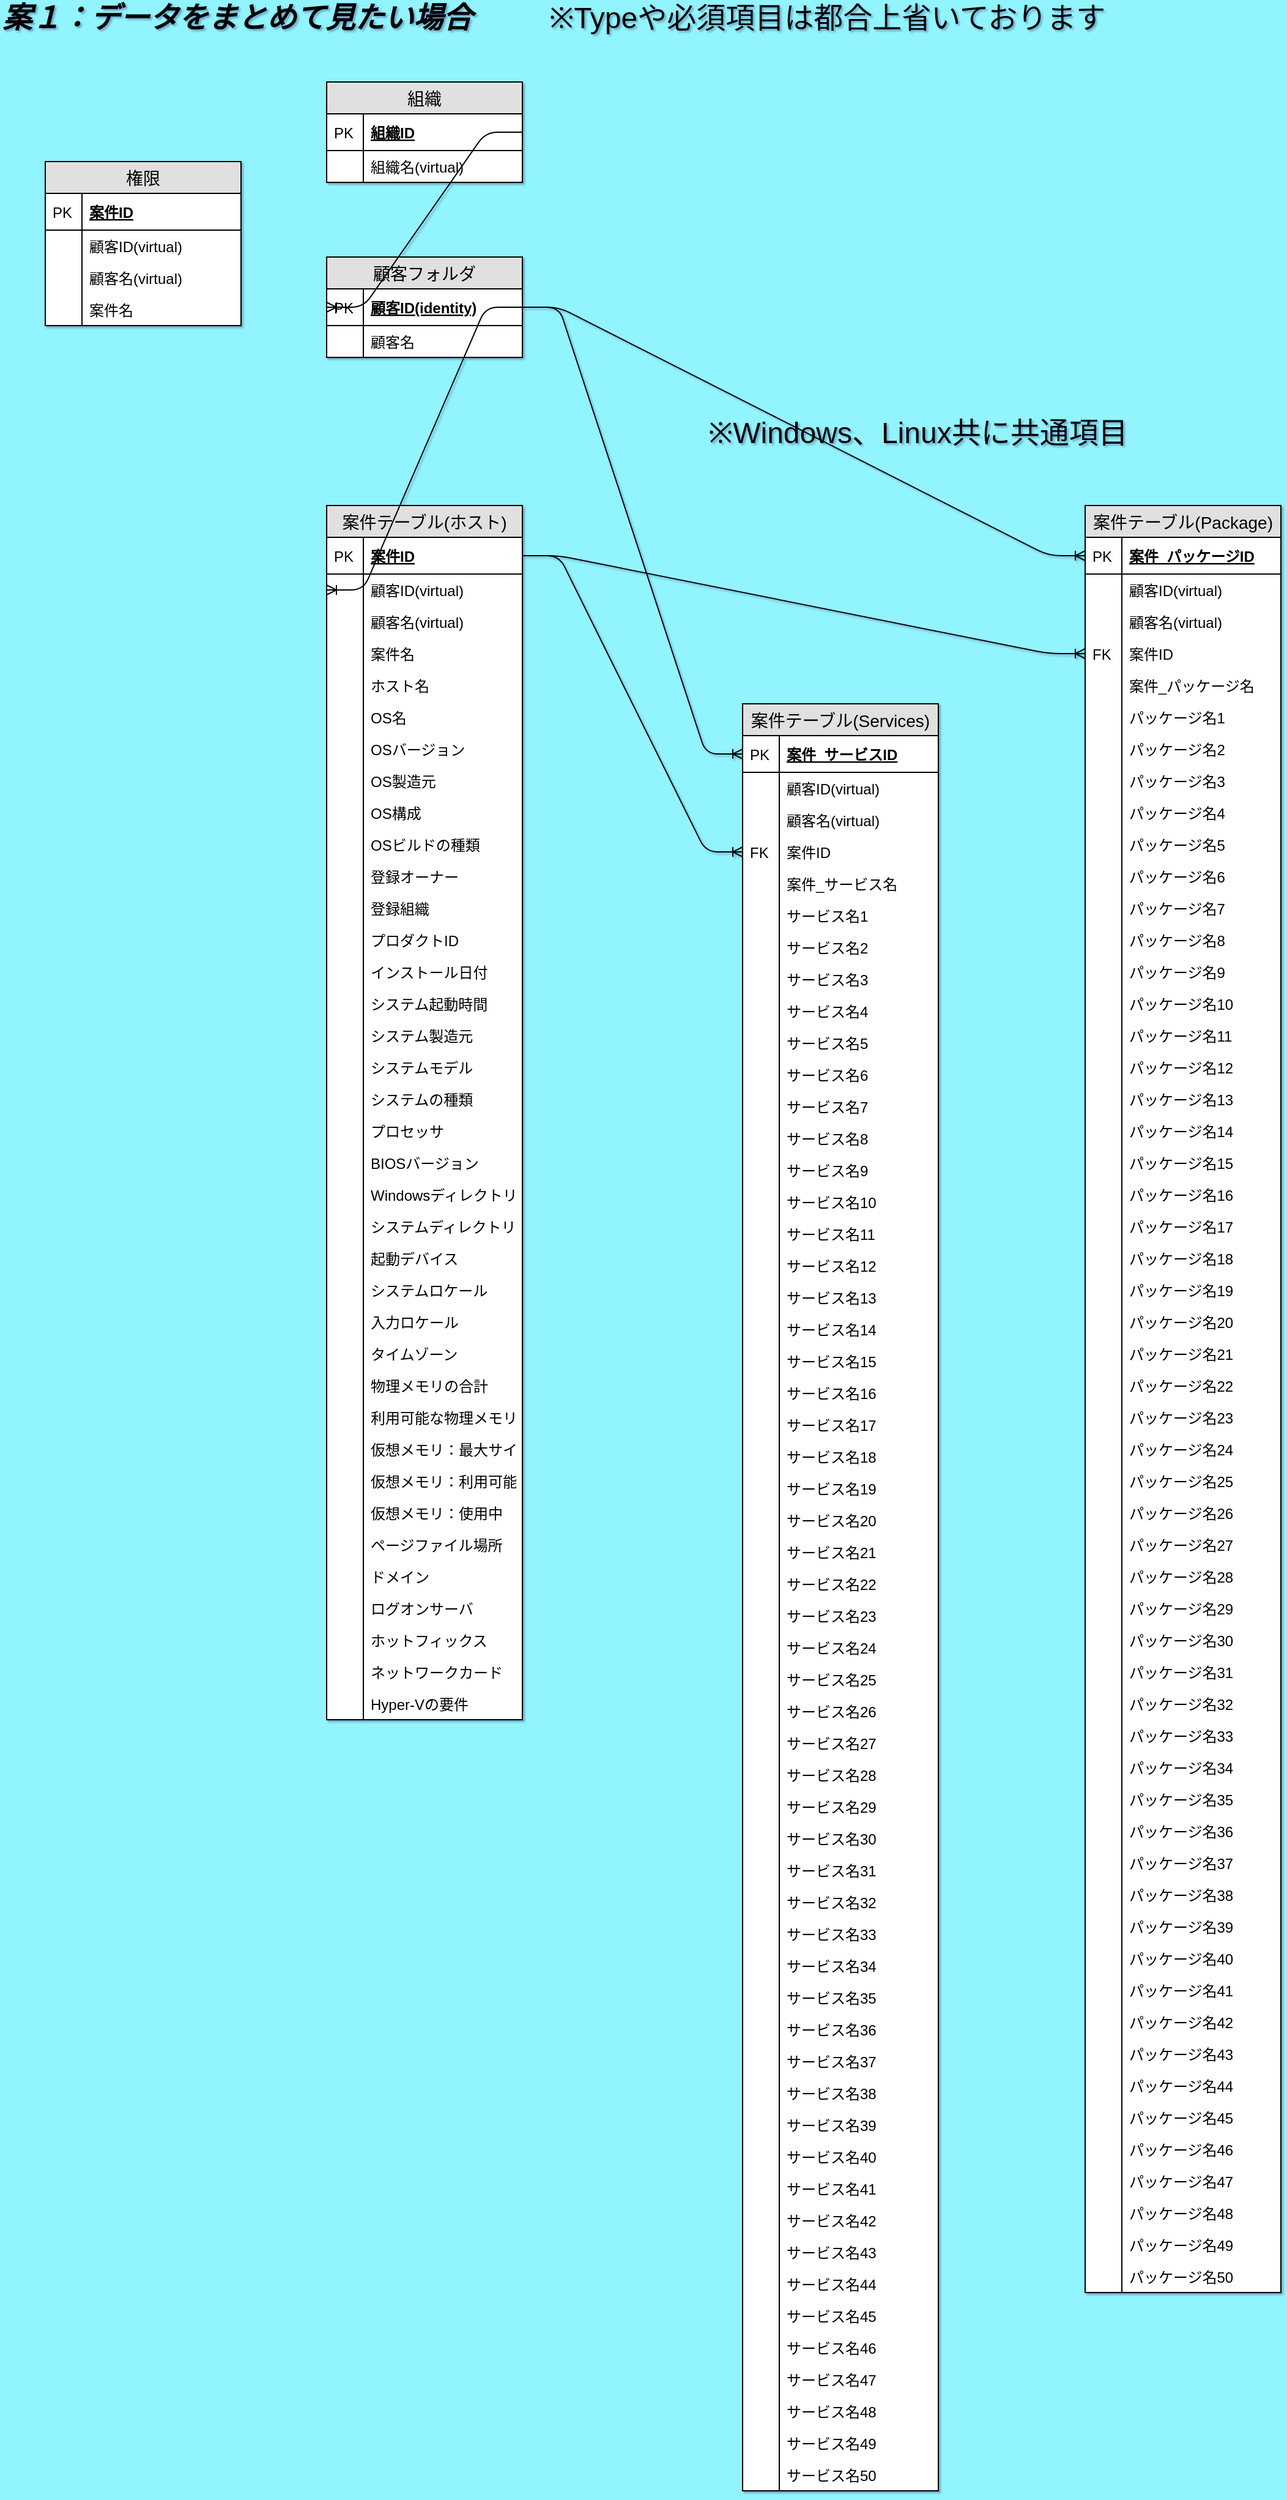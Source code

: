 <mxfile pages="1" version="11.1.5" type="github"><diagram id="xBH4WBvvp5PEgZWIUryZ" name="Page-1"><mxGraphModel dx="1422" dy="715" grid="1" gridSize="10" guides="1" tooltips="1" connect="1" arrows="1" fold="1" page="1" pageScale="1" pageWidth="1654" pageHeight="1169" background="#91F4FF" math="0" shadow="1"><root><mxCell id="0"/><mxCell id="1" parent="0"/><mxCell id="DHz48N2Gg_2RzL-YrVey-17" value="顧客フォルダ" style="swimlane;fontStyle=0;childLayout=stackLayout;horizontal=1;startSize=26;fillColor=#e0e0e0;horizontalStack=0;resizeParent=1;resizeParentMax=0;resizeLast=0;collapsible=1;marginBottom=0;swimlaneFillColor=#ffffff;align=center;fontSize=14;rounded=0;glass=0;" parent="1" vertex="1"><mxGeometry x="350" y="335" width="160" height="82" as="geometry"/></mxCell><mxCell id="DHz48N2Gg_2RzL-YrVey-18" value="顧客ID(identity)" style="shape=partialRectangle;top=0;left=0;right=0;bottom=1;align=left;verticalAlign=middle;fillColor=none;spacingLeft=34;spacingRight=4;overflow=hidden;rotatable=0;points=[[0,0.5],[1,0.5]];portConstraint=eastwest;dropTarget=0;fontStyle=5;fontSize=12;" parent="DHz48N2Gg_2RzL-YrVey-17" vertex="1"><mxGeometry y="26" width="160" height="30" as="geometry"/></mxCell><mxCell id="DHz48N2Gg_2RzL-YrVey-19" value="PK" style="shape=partialRectangle;top=0;left=0;bottom=0;fillColor=none;align=left;verticalAlign=middle;spacingLeft=4;spacingRight=4;overflow=hidden;rotatable=0;points=[];portConstraint=eastwest;part=1;fontSize=12;" parent="DHz48N2Gg_2RzL-YrVey-18" vertex="1" connectable="0"><mxGeometry width="30" height="30" as="geometry"/></mxCell><mxCell id="DHz48N2Gg_2RzL-YrVey-20" value="顧客名" style="shape=partialRectangle;top=0;left=0;right=0;bottom=0;align=left;verticalAlign=top;fillColor=none;spacingLeft=34;spacingRight=4;overflow=hidden;rotatable=0;points=[[0,0.5],[1,0.5]];portConstraint=eastwest;dropTarget=0;fontSize=12;" parent="DHz48N2Gg_2RzL-YrVey-17" vertex="1"><mxGeometry y="56" width="160" height="26" as="geometry"/></mxCell><mxCell id="DHz48N2Gg_2RzL-YrVey-21" value="" style="shape=partialRectangle;top=0;left=0;bottom=0;fillColor=none;align=left;verticalAlign=top;spacingLeft=4;spacingRight=4;overflow=hidden;rotatable=0;points=[];portConstraint=eastwest;part=1;fontSize=12;" parent="DHz48N2Gg_2RzL-YrVey-20" vertex="1" connectable="0"><mxGeometry width="30" height="26" as="geometry"/></mxCell><mxCell id="DHz48N2Gg_2RzL-YrVey-37" value="案件テーブル(ホスト)" style="swimlane;fontStyle=0;childLayout=stackLayout;horizontal=1;startSize=26;fillColor=#e0e0e0;horizontalStack=0;resizeParent=1;resizeParentMax=0;resizeLast=0;collapsible=1;marginBottom=0;swimlaneFillColor=#ffffff;align=center;fontSize=14;rounded=0;glass=0;" parent="1" vertex="1"><mxGeometry x="350" y="538" width="160" height="992" as="geometry"/></mxCell><mxCell id="DHz48N2Gg_2RzL-YrVey-38" value="案件ID" style="shape=partialRectangle;top=0;left=0;right=0;bottom=1;align=left;verticalAlign=middle;fillColor=none;spacingLeft=34;spacingRight=4;overflow=hidden;rotatable=0;points=[[0,0.5],[1,0.5]];portConstraint=eastwest;dropTarget=0;fontStyle=5;fontSize=12;" parent="DHz48N2Gg_2RzL-YrVey-37" vertex="1"><mxGeometry y="26" width="160" height="30" as="geometry"/></mxCell><mxCell id="DHz48N2Gg_2RzL-YrVey-39" value="PK" style="shape=partialRectangle;top=0;left=0;bottom=0;fillColor=none;align=left;verticalAlign=middle;spacingLeft=4;spacingRight=4;overflow=hidden;rotatable=0;points=[];portConstraint=eastwest;part=1;fontSize=12;" parent="DHz48N2Gg_2RzL-YrVey-38" vertex="1" connectable="0"><mxGeometry width="30" height="30" as="geometry"/></mxCell><mxCell id="DHz48N2Gg_2RzL-YrVey-40" value="顧客ID(virtual)" style="shape=partialRectangle;top=0;left=0;right=0;bottom=0;align=left;verticalAlign=top;fillColor=none;spacingLeft=34;spacingRight=4;overflow=hidden;rotatable=0;points=[[0,0.5],[1,0.5]];portConstraint=eastwest;dropTarget=0;fontSize=12;" parent="DHz48N2Gg_2RzL-YrVey-37" vertex="1"><mxGeometry y="56" width="160" height="26" as="geometry"/></mxCell><mxCell id="DHz48N2Gg_2RzL-YrVey-41" value="" style="shape=partialRectangle;top=0;left=0;bottom=0;fillColor=none;align=left;verticalAlign=top;spacingLeft=4;spacingRight=4;overflow=hidden;rotatable=0;points=[];portConstraint=eastwest;part=1;fontSize=12;" parent="DHz48N2Gg_2RzL-YrVey-40" vertex="1" connectable="0"><mxGeometry width="30" height="26" as="geometry"/></mxCell><mxCell id="DHz48N2Gg_2RzL-YrVey-42" value="顧客名(virtual)" style="shape=partialRectangle;top=0;left=0;right=0;bottom=0;align=left;verticalAlign=top;fillColor=none;spacingLeft=34;spacingRight=4;overflow=hidden;rotatable=0;points=[[0,0.5],[1,0.5]];portConstraint=eastwest;dropTarget=0;fontSize=12;" parent="DHz48N2Gg_2RzL-YrVey-37" vertex="1"><mxGeometry y="82" width="160" height="26" as="geometry"/></mxCell><mxCell id="DHz48N2Gg_2RzL-YrVey-43" value="" style="shape=partialRectangle;top=0;left=0;bottom=0;fillColor=none;align=left;verticalAlign=top;spacingLeft=4;spacingRight=4;overflow=hidden;rotatable=0;points=[];portConstraint=eastwest;part=1;fontSize=12;" parent="DHz48N2Gg_2RzL-YrVey-42" vertex="1" connectable="0"><mxGeometry width="30" height="26" as="geometry"/></mxCell><mxCell id="DHz48N2Gg_2RzL-YrVey-86" value="案件名" style="shape=partialRectangle;top=0;left=0;right=0;bottom=0;align=left;verticalAlign=top;fillColor=none;spacingLeft=34;spacingRight=4;overflow=hidden;rotatable=0;points=[[0,0.5],[1,0.5]];portConstraint=eastwest;dropTarget=0;fontSize=12;" parent="DHz48N2Gg_2RzL-YrVey-37" vertex="1"><mxGeometry y="108" width="160" height="26" as="geometry"/></mxCell><mxCell id="DHz48N2Gg_2RzL-YrVey-87" value="" style="shape=partialRectangle;top=0;left=0;bottom=0;fillColor=none;align=left;verticalAlign=top;spacingLeft=4;spacingRight=4;overflow=hidden;rotatable=0;points=[];portConstraint=eastwest;part=1;fontSize=12;" parent="DHz48N2Gg_2RzL-YrVey-86" vertex="1" connectable="0"><mxGeometry width="30" height="26" as="geometry"/></mxCell><mxCell id="DHz48N2Gg_2RzL-YrVey-88" value="ホスト名" style="shape=partialRectangle;top=0;left=0;right=0;bottom=0;align=left;verticalAlign=top;fillColor=none;spacingLeft=34;spacingRight=4;overflow=hidden;rotatable=0;points=[[0,0.5],[1,0.5]];portConstraint=eastwest;dropTarget=0;fontSize=12;" parent="DHz48N2Gg_2RzL-YrVey-37" vertex="1"><mxGeometry y="134" width="160" height="26" as="geometry"/></mxCell><mxCell id="DHz48N2Gg_2RzL-YrVey-89" value="" style="shape=partialRectangle;top=0;left=0;bottom=0;fillColor=none;align=left;verticalAlign=top;spacingLeft=4;spacingRight=4;overflow=hidden;rotatable=0;points=[];portConstraint=eastwest;part=1;fontSize=12;" parent="DHz48N2Gg_2RzL-YrVey-88" vertex="1" connectable="0"><mxGeometry width="30" height="26" as="geometry"/></mxCell><mxCell id="DHz48N2Gg_2RzL-YrVey-90" value="OS名" style="shape=partialRectangle;top=0;left=0;right=0;bottom=0;align=left;verticalAlign=top;fillColor=none;spacingLeft=34;spacingRight=4;overflow=hidden;rotatable=0;points=[[0,0.5],[1,0.5]];portConstraint=eastwest;dropTarget=0;fontSize=12;" parent="DHz48N2Gg_2RzL-YrVey-37" vertex="1"><mxGeometry y="160" width="160" height="26" as="geometry"/></mxCell><mxCell id="DHz48N2Gg_2RzL-YrVey-91" value="" style="shape=partialRectangle;top=0;left=0;bottom=0;fillColor=none;align=left;verticalAlign=top;spacingLeft=4;spacingRight=4;overflow=hidden;rotatable=0;points=[];portConstraint=eastwest;part=1;fontSize=12;" parent="DHz48N2Gg_2RzL-YrVey-90" vertex="1" connectable="0"><mxGeometry width="30" height="26" as="geometry"/></mxCell><mxCell id="DHz48N2Gg_2RzL-YrVey-92" value="OSバージョン" style="shape=partialRectangle;top=0;left=0;right=0;bottom=0;align=left;verticalAlign=top;fillColor=none;spacingLeft=34;spacingRight=4;overflow=hidden;rotatable=0;points=[[0,0.5],[1,0.5]];portConstraint=eastwest;dropTarget=0;fontSize=12;" parent="DHz48N2Gg_2RzL-YrVey-37" vertex="1"><mxGeometry y="186" width="160" height="26" as="geometry"/></mxCell><mxCell id="DHz48N2Gg_2RzL-YrVey-93" value="" style="shape=partialRectangle;top=0;left=0;bottom=0;fillColor=none;align=left;verticalAlign=top;spacingLeft=4;spacingRight=4;overflow=hidden;rotatable=0;points=[];portConstraint=eastwest;part=1;fontSize=12;" parent="DHz48N2Gg_2RzL-YrVey-92" vertex="1" connectable="0"><mxGeometry width="30" height="26" as="geometry"/></mxCell><mxCell id="DHz48N2Gg_2RzL-YrVey-94" value="OS製造元" style="shape=partialRectangle;top=0;left=0;right=0;bottom=0;align=left;verticalAlign=top;fillColor=none;spacingLeft=34;spacingRight=4;overflow=hidden;rotatable=0;points=[[0,0.5],[1,0.5]];portConstraint=eastwest;dropTarget=0;fontSize=12;" parent="DHz48N2Gg_2RzL-YrVey-37" vertex="1"><mxGeometry y="212" width="160" height="26" as="geometry"/></mxCell><mxCell id="DHz48N2Gg_2RzL-YrVey-95" value="" style="shape=partialRectangle;top=0;left=0;bottom=0;fillColor=none;align=left;verticalAlign=top;spacingLeft=4;spacingRight=4;overflow=hidden;rotatable=0;points=[];portConstraint=eastwest;part=1;fontSize=12;" parent="DHz48N2Gg_2RzL-YrVey-94" vertex="1" connectable="0"><mxGeometry width="30" height="26" as="geometry"/></mxCell><mxCell id="DHz48N2Gg_2RzL-YrVey-96" value="OS構成" style="shape=partialRectangle;top=0;left=0;right=0;bottom=0;align=left;verticalAlign=top;fillColor=none;spacingLeft=34;spacingRight=4;overflow=hidden;rotatable=0;points=[[0,0.5],[1,0.5]];portConstraint=eastwest;dropTarget=0;fontSize=12;" parent="DHz48N2Gg_2RzL-YrVey-37" vertex="1"><mxGeometry y="238" width="160" height="26" as="geometry"/></mxCell><mxCell id="DHz48N2Gg_2RzL-YrVey-97" value="" style="shape=partialRectangle;top=0;left=0;bottom=0;fillColor=none;align=left;verticalAlign=top;spacingLeft=4;spacingRight=4;overflow=hidden;rotatable=0;points=[];portConstraint=eastwest;part=1;fontSize=12;" parent="DHz48N2Gg_2RzL-YrVey-96" vertex="1" connectable="0"><mxGeometry width="30" height="26" as="geometry"/></mxCell><mxCell id="DHz48N2Gg_2RzL-YrVey-98" value="OSビルドの種類" style="shape=partialRectangle;top=0;left=0;right=0;bottom=0;align=left;verticalAlign=top;fillColor=none;spacingLeft=34;spacingRight=4;overflow=hidden;rotatable=0;points=[[0,0.5],[1,0.5]];portConstraint=eastwest;dropTarget=0;fontSize=12;" parent="DHz48N2Gg_2RzL-YrVey-37" vertex="1"><mxGeometry y="264" width="160" height="26" as="geometry"/></mxCell><mxCell id="DHz48N2Gg_2RzL-YrVey-99" value="" style="shape=partialRectangle;top=0;left=0;bottom=0;fillColor=none;align=left;verticalAlign=top;spacingLeft=4;spacingRight=4;overflow=hidden;rotatable=0;points=[];portConstraint=eastwest;part=1;fontSize=12;" parent="DHz48N2Gg_2RzL-YrVey-98" vertex="1" connectable="0"><mxGeometry width="30" height="26" as="geometry"/></mxCell><mxCell id="DHz48N2Gg_2RzL-YrVey-48" value="登録オーナー" style="shape=partialRectangle;top=0;left=0;right=0;bottom=0;align=left;verticalAlign=top;fillColor=none;spacingLeft=34;spacingRight=4;overflow=hidden;rotatable=0;points=[[0,0.5],[1,0.5]];portConstraint=eastwest;dropTarget=0;fontSize=12;" parent="DHz48N2Gg_2RzL-YrVey-37" vertex="1"><mxGeometry y="290" width="160" height="26" as="geometry"/></mxCell><mxCell id="DHz48N2Gg_2RzL-YrVey-49" value="" style="shape=partialRectangle;top=0;left=0;bottom=0;fillColor=none;align=left;verticalAlign=top;spacingLeft=4;spacingRight=4;overflow=hidden;rotatable=0;points=[];portConstraint=eastwest;part=1;fontSize=12;" parent="DHz48N2Gg_2RzL-YrVey-48" vertex="1" connectable="0"><mxGeometry width="30" height="26" as="geometry"/></mxCell><mxCell id="DHz48N2Gg_2RzL-YrVey-100" value="登録組織" style="shape=partialRectangle;top=0;left=0;right=0;bottom=0;align=left;verticalAlign=top;fillColor=none;spacingLeft=34;spacingRight=4;overflow=hidden;rotatable=0;points=[[0,0.5],[1,0.5]];portConstraint=eastwest;dropTarget=0;fontSize=12;" parent="DHz48N2Gg_2RzL-YrVey-37" vertex="1"><mxGeometry y="316" width="160" height="26" as="geometry"/></mxCell><mxCell id="DHz48N2Gg_2RzL-YrVey-101" value="" style="shape=partialRectangle;top=0;left=0;bottom=0;fillColor=none;align=left;verticalAlign=top;spacingLeft=4;spacingRight=4;overflow=hidden;rotatable=0;points=[];portConstraint=eastwest;part=1;fontSize=12;" parent="DHz48N2Gg_2RzL-YrVey-100" vertex="1" connectable="0"><mxGeometry width="30" height="26" as="geometry"/></mxCell><mxCell id="DHz48N2Gg_2RzL-YrVey-102" value="プロダクトID" style="shape=partialRectangle;top=0;left=0;right=0;bottom=0;align=left;verticalAlign=top;fillColor=none;spacingLeft=34;spacingRight=4;overflow=hidden;rotatable=0;points=[[0,0.5],[1,0.5]];portConstraint=eastwest;dropTarget=0;fontSize=12;" parent="DHz48N2Gg_2RzL-YrVey-37" vertex="1"><mxGeometry y="342" width="160" height="26" as="geometry"/></mxCell><mxCell id="DHz48N2Gg_2RzL-YrVey-103" value="" style="shape=partialRectangle;top=0;left=0;bottom=0;fillColor=none;align=left;verticalAlign=top;spacingLeft=4;spacingRight=4;overflow=hidden;rotatable=0;points=[];portConstraint=eastwest;part=1;fontSize=12;" parent="DHz48N2Gg_2RzL-YrVey-102" vertex="1" connectable="0"><mxGeometry width="30" height="26" as="geometry"/></mxCell><mxCell id="DHz48N2Gg_2RzL-YrVey-104" value="インストール日付" style="shape=partialRectangle;top=0;left=0;right=0;bottom=0;align=left;verticalAlign=top;fillColor=none;spacingLeft=34;spacingRight=4;overflow=hidden;rotatable=0;points=[[0,0.5],[1,0.5]];portConstraint=eastwest;dropTarget=0;fontSize=12;" parent="DHz48N2Gg_2RzL-YrVey-37" vertex="1"><mxGeometry y="368" width="160" height="26" as="geometry"/></mxCell><mxCell id="DHz48N2Gg_2RzL-YrVey-105" value="" style="shape=partialRectangle;top=0;left=0;bottom=0;fillColor=none;align=left;verticalAlign=top;spacingLeft=4;spacingRight=4;overflow=hidden;rotatable=0;points=[];portConstraint=eastwest;part=1;fontSize=12;" parent="DHz48N2Gg_2RzL-YrVey-104" vertex="1" connectable="0"><mxGeometry width="30" height="26" as="geometry"/></mxCell><mxCell id="DHz48N2Gg_2RzL-YrVey-106" value="システム起動時間" style="shape=partialRectangle;top=0;left=0;right=0;bottom=0;align=left;verticalAlign=top;fillColor=none;spacingLeft=34;spacingRight=4;overflow=hidden;rotatable=0;points=[[0,0.5],[1,0.5]];portConstraint=eastwest;dropTarget=0;fontSize=12;" parent="DHz48N2Gg_2RzL-YrVey-37" vertex="1"><mxGeometry y="394" width="160" height="26" as="geometry"/></mxCell><mxCell id="DHz48N2Gg_2RzL-YrVey-107" value="" style="shape=partialRectangle;top=0;left=0;bottom=0;fillColor=none;align=left;verticalAlign=top;spacingLeft=4;spacingRight=4;overflow=hidden;rotatable=0;points=[];portConstraint=eastwest;part=1;fontSize=12;" parent="DHz48N2Gg_2RzL-YrVey-106" vertex="1" connectable="0"><mxGeometry width="30" height="26" as="geometry"/></mxCell><mxCell id="DHz48N2Gg_2RzL-YrVey-108" value="システム製造元" style="shape=partialRectangle;top=0;left=0;right=0;bottom=0;align=left;verticalAlign=top;fillColor=none;spacingLeft=34;spacingRight=4;overflow=hidden;rotatable=0;points=[[0,0.5],[1,0.5]];portConstraint=eastwest;dropTarget=0;fontSize=12;" parent="DHz48N2Gg_2RzL-YrVey-37" vertex="1"><mxGeometry y="420" width="160" height="26" as="geometry"/></mxCell><mxCell id="DHz48N2Gg_2RzL-YrVey-109" value="" style="shape=partialRectangle;top=0;left=0;bottom=0;fillColor=none;align=left;verticalAlign=top;spacingLeft=4;spacingRight=4;overflow=hidden;rotatable=0;points=[];portConstraint=eastwest;part=1;fontSize=12;" parent="DHz48N2Gg_2RzL-YrVey-108" vertex="1" connectable="0"><mxGeometry width="30" height="26" as="geometry"/></mxCell><mxCell id="DHz48N2Gg_2RzL-YrVey-110" value="システムモデル" style="shape=partialRectangle;top=0;left=0;right=0;bottom=0;align=left;verticalAlign=top;fillColor=none;spacingLeft=34;spacingRight=4;overflow=hidden;rotatable=0;points=[[0,0.5],[1,0.5]];portConstraint=eastwest;dropTarget=0;fontSize=12;" parent="DHz48N2Gg_2RzL-YrVey-37" vertex="1"><mxGeometry y="446" width="160" height="26" as="geometry"/></mxCell><mxCell id="DHz48N2Gg_2RzL-YrVey-111" value="" style="shape=partialRectangle;top=0;left=0;bottom=0;fillColor=none;align=left;verticalAlign=top;spacingLeft=4;spacingRight=4;overflow=hidden;rotatable=0;points=[];portConstraint=eastwest;part=1;fontSize=12;" parent="DHz48N2Gg_2RzL-YrVey-110" vertex="1" connectable="0"><mxGeometry width="30" height="26" as="geometry"/></mxCell><mxCell id="DHz48N2Gg_2RzL-YrVey-112" value="システムの種類" style="shape=partialRectangle;top=0;left=0;right=0;bottom=0;align=left;verticalAlign=top;fillColor=none;spacingLeft=34;spacingRight=4;overflow=hidden;rotatable=0;points=[[0,0.5],[1,0.5]];portConstraint=eastwest;dropTarget=0;fontSize=12;" parent="DHz48N2Gg_2RzL-YrVey-37" vertex="1"><mxGeometry y="472" width="160" height="26" as="geometry"/></mxCell><mxCell id="DHz48N2Gg_2RzL-YrVey-113" value="" style="shape=partialRectangle;top=0;left=0;bottom=0;fillColor=none;align=left;verticalAlign=top;spacingLeft=4;spacingRight=4;overflow=hidden;rotatable=0;points=[];portConstraint=eastwest;part=1;fontSize=12;" parent="DHz48N2Gg_2RzL-YrVey-112" vertex="1" connectable="0"><mxGeometry width="30" height="26" as="geometry"/></mxCell><mxCell id="DHz48N2Gg_2RzL-YrVey-114" value="プロセッサ" style="shape=partialRectangle;top=0;left=0;right=0;bottom=0;align=left;verticalAlign=top;fillColor=none;spacingLeft=34;spacingRight=4;overflow=hidden;rotatable=0;points=[[0,0.5],[1,0.5]];portConstraint=eastwest;dropTarget=0;fontSize=12;" parent="DHz48N2Gg_2RzL-YrVey-37" vertex="1"><mxGeometry y="498" width="160" height="26" as="geometry"/></mxCell><mxCell id="DHz48N2Gg_2RzL-YrVey-115" value="" style="shape=partialRectangle;top=0;left=0;bottom=0;fillColor=none;align=left;verticalAlign=top;spacingLeft=4;spacingRight=4;overflow=hidden;rotatable=0;points=[];portConstraint=eastwest;part=1;fontSize=12;" parent="DHz48N2Gg_2RzL-YrVey-114" vertex="1" connectable="0"><mxGeometry width="30" height="26" as="geometry"/></mxCell><mxCell id="DHz48N2Gg_2RzL-YrVey-116" value="BIOSバージョン" style="shape=partialRectangle;top=0;left=0;right=0;bottom=0;align=left;verticalAlign=top;fillColor=none;spacingLeft=34;spacingRight=4;overflow=hidden;rotatable=0;points=[[0,0.5],[1,0.5]];portConstraint=eastwest;dropTarget=0;fontSize=12;" parent="DHz48N2Gg_2RzL-YrVey-37" vertex="1"><mxGeometry y="524" width="160" height="26" as="geometry"/></mxCell><mxCell id="DHz48N2Gg_2RzL-YrVey-117" value="" style="shape=partialRectangle;top=0;left=0;bottom=0;fillColor=none;align=left;verticalAlign=top;spacingLeft=4;spacingRight=4;overflow=hidden;rotatable=0;points=[];portConstraint=eastwest;part=1;fontSize=12;" parent="DHz48N2Gg_2RzL-YrVey-116" vertex="1" connectable="0"><mxGeometry width="30" height="26" as="geometry"/></mxCell><mxCell id="DHz48N2Gg_2RzL-YrVey-118" value="Windowsディレクトリ" style="shape=partialRectangle;top=0;left=0;right=0;bottom=0;align=left;verticalAlign=top;fillColor=none;spacingLeft=34;spacingRight=4;overflow=hidden;rotatable=0;points=[[0,0.5],[1,0.5]];portConstraint=eastwest;dropTarget=0;fontSize=12;" parent="DHz48N2Gg_2RzL-YrVey-37" vertex="1"><mxGeometry y="550" width="160" height="26" as="geometry"/></mxCell><mxCell id="DHz48N2Gg_2RzL-YrVey-119" value="" style="shape=partialRectangle;top=0;left=0;bottom=0;fillColor=none;align=left;verticalAlign=top;spacingLeft=4;spacingRight=4;overflow=hidden;rotatable=0;points=[];portConstraint=eastwest;part=1;fontSize=12;" parent="DHz48N2Gg_2RzL-YrVey-118" vertex="1" connectable="0"><mxGeometry width="30" height="26" as="geometry"/></mxCell><mxCell id="DHz48N2Gg_2RzL-YrVey-120" value="システムディレクトリ" style="shape=partialRectangle;top=0;left=0;right=0;bottom=0;align=left;verticalAlign=top;fillColor=none;spacingLeft=34;spacingRight=4;overflow=hidden;rotatable=0;points=[[0,0.5],[1,0.5]];portConstraint=eastwest;dropTarget=0;fontSize=12;" parent="DHz48N2Gg_2RzL-YrVey-37" vertex="1"><mxGeometry y="576" width="160" height="26" as="geometry"/></mxCell><mxCell id="DHz48N2Gg_2RzL-YrVey-121" value="" style="shape=partialRectangle;top=0;left=0;bottom=0;fillColor=none;align=left;verticalAlign=top;spacingLeft=4;spacingRight=4;overflow=hidden;rotatable=0;points=[];portConstraint=eastwest;part=1;fontSize=12;" parent="DHz48N2Gg_2RzL-YrVey-120" vertex="1" connectable="0"><mxGeometry width="30" height="26" as="geometry"/></mxCell><mxCell id="DHz48N2Gg_2RzL-YrVey-122" value="起動デバイス" style="shape=partialRectangle;top=0;left=0;right=0;bottom=0;align=left;verticalAlign=top;fillColor=none;spacingLeft=34;spacingRight=4;overflow=hidden;rotatable=0;points=[[0,0.5],[1,0.5]];portConstraint=eastwest;dropTarget=0;fontSize=12;" parent="DHz48N2Gg_2RzL-YrVey-37" vertex="1"><mxGeometry y="602" width="160" height="26" as="geometry"/></mxCell><mxCell id="DHz48N2Gg_2RzL-YrVey-123" value="" style="shape=partialRectangle;top=0;left=0;bottom=0;fillColor=none;align=left;verticalAlign=top;spacingLeft=4;spacingRight=4;overflow=hidden;rotatable=0;points=[];portConstraint=eastwest;part=1;fontSize=12;" parent="DHz48N2Gg_2RzL-YrVey-122" vertex="1" connectable="0"><mxGeometry width="30" height="26" as="geometry"/></mxCell><mxCell id="DHz48N2Gg_2RzL-YrVey-124" value="システムロケール" style="shape=partialRectangle;top=0;left=0;right=0;bottom=0;align=left;verticalAlign=top;fillColor=none;spacingLeft=34;spacingRight=4;overflow=hidden;rotatable=0;points=[[0,0.5],[1,0.5]];portConstraint=eastwest;dropTarget=0;fontSize=12;" parent="DHz48N2Gg_2RzL-YrVey-37" vertex="1"><mxGeometry y="628" width="160" height="26" as="geometry"/></mxCell><mxCell id="DHz48N2Gg_2RzL-YrVey-125" value="" style="shape=partialRectangle;top=0;left=0;bottom=0;fillColor=none;align=left;verticalAlign=top;spacingLeft=4;spacingRight=4;overflow=hidden;rotatable=0;points=[];portConstraint=eastwest;part=1;fontSize=12;" parent="DHz48N2Gg_2RzL-YrVey-124" vertex="1" connectable="0"><mxGeometry width="30" height="26" as="geometry"/></mxCell><mxCell id="DHz48N2Gg_2RzL-YrVey-126" value="入力ロケール" style="shape=partialRectangle;top=0;left=0;right=0;bottom=0;align=left;verticalAlign=top;fillColor=none;spacingLeft=34;spacingRight=4;overflow=hidden;rotatable=0;points=[[0,0.5],[1,0.5]];portConstraint=eastwest;dropTarget=0;fontSize=12;" parent="DHz48N2Gg_2RzL-YrVey-37" vertex="1"><mxGeometry y="654" width="160" height="26" as="geometry"/></mxCell><mxCell id="DHz48N2Gg_2RzL-YrVey-127" value="" style="shape=partialRectangle;top=0;left=0;bottom=0;fillColor=none;align=left;verticalAlign=top;spacingLeft=4;spacingRight=4;overflow=hidden;rotatable=0;points=[];portConstraint=eastwest;part=1;fontSize=12;" parent="DHz48N2Gg_2RzL-YrVey-126" vertex="1" connectable="0"><mxGeometry width="30" height="26" as="geometry"/></mxCell><mxCell id="DHz48N2Gg_2RzL-YrVey-128" value="タイムゾーン" style="shape=partialRectangle;top=0;left=0;right=0;bottom=0;align=left;verticalAlign=top;fillColor=none;spacingLeft=34;spacingRight=4;overflow=hidden;rotatable=0;points=[[0,0.5],[1,0.5]];portConstraint=eastwest;dropTarget=0;fontSize=12;" parent="DHz48N2Gg_2RzL-YrVey-37" vertex="1"><mxGeometry y="680" width="160" height="26" as="geometry"/></mxCell><mxCell id="DHz48N2Gg_2RzL-YrVey-129" value="" style="shape=partialRectangle;top=0;left=0;bottom=0;fillColor=none;align=left;verticalAlign=top;spacingLeft=4;spacingRight=4;overflow=hidden;rotatable=0;points=[];portConstraint=eastwest;part=1;fontSize=12;" parent="DHz48N2Gg_2RzL-YrVey-128" vertex="1" connectable="0"><mxGeometry width="30" height="26" as="geometry"/></mxCell><mxCell id="DHz48N2Gg_2RzL-YrVey-130" value="物理メモリの合計" style="shape=partialRectangle;top=0;left=0;right=0;bottom=0;align=left;verticalAlign=top;fillColor=none;spacingLeft=34;spacingRight=4;overflow=hidden;rotatable=0;points=[[0,0.5],[1,0.5]];portConstraint=eastwest;dropTarget=0;fontSize=12;" parent="DHz48N2Gg_2RzL-YrVey-37" vertex="1"><mxGeometry y="706" width="160" height="26" as="geometry"/></mxCell><mxCell id="DHz48N2Gg_2RzL-YrVey-131" value="" style="shape=partialRectangle;top=0;left=0;bottom=0;fillColor=none;align=left;verticalAlign=top;spacingLeft=4;spacingRight=4;overflow=hidden;rotatable=0;points=[];portConstraint=eastwest;part=1;fontSize=12;" parent="DHz48N2Gg_2RzL-YrVey-130" vertex="1" connectable="0"><mxGeometry width="30" height="26" as="geometry"/></mxCell><mxCell id="DHz48N2Gg_2RzL-YrVey-132" value="利用可能な物理メモリ" style="shape=partialRectangle;top=0;left=0;right=0;bottom=0;align=left;verticalAlign=top;fillColor=none;spacingLeft=34;spacingRight=4;overflow=hidden;rotatable=0;points=[[0,0.5],[1,0.5]];portConstraint=eastwest;dropTarget=0;fontSize=12;" parent="DHz48N2Gg_2RzL-YrVey-37" vertex="1"><mxGeometry y="732" width="160" height="26" as="geometry"/></mxCell><mxCell id="DHz48N2Gg_2RzL-YrVey-133" value="" style="shape=partialRectangle;top=0;left=0;bottom=0;fillColor=none;align=left;verticalAlign=top;spacingLeft=4;spacingRight=4;overflow=hidden;rotatable=0;points=[];portConstraint=eastwest;part=1;fontSize=12;" parent="DHz48N2Gg_2RzL-YrVey-132" vertex="1" connectable="0"><mxGeometry width="30" height="26" as="geometry"/></mxCell><mxCell id="DHz48N2Gg_2RzL-YrVey-134" value="仮想メモリ：最大サイズ" style="shape=partialRectangle;top=0;left=0;right=0;bottom=0;align=left;verticalAlign=top;fillColor=none;spacingLeft=34;spacingRight=4;overflow=hidden;rotatable=0;points=[[0,0.5],[1,0.5]];portConstraint=eastwest;dropTarget=0;fontSize=12;" parent="DHz48N2Gg_2RzL-YrVey-37" vertex="1"><mxGeometry y="758" width="160" height="26" as="geometry"/></mxCell><mxCell id="DHz48N2Gg_2RzL-YrVey-135" value="" style="shape=partialRectangle;top=0;left=0;bottom=0;fillColor=none;align=left;verticalAlign=top;spacingLeft=4;spacingRight=4;overflow=hidden;rotatable=0;points=[];portConstraint=eastwest;part=1;fontSize=12;" parent="DHz48N2Gg_2RzL-YrVey-134" vertex="1" connectable="0"><mxGeometry width="30" height="26" as="geometry"/></mxCell><mxCell id="DHz48N2Gg_2RzL-YrVey-136" value="仮想メモリ：利用可能" style="shape=partialRectangle;top=0;left=0;right=0;bottom=0;align=left;verticalAlign=top;fillColor=none;spacingLeft=34;spacingRight=4;overflow=hidden;rotatable=0;points=[[0,0.5],[1,0.5]];portConstraint=eastwest;dropTarget=0;fontSize=12;" parent="DHz48N2Gg_2RzL-YrVey-37" vertex="1"><mxGeometry y="784" width="160" height="26" as="geometry"/></mxCell><mxCell id="DHz48N2Gg_2RzL-YrVey-137" value="" style="shape=partialRectangle;top=0;left=0;bottom=0;fillColor=none;align=left;verticalAlign=top;spacingLeft=4;spacingRight=4;overflow=hidden;rotatable=0;points=[];portConstraint=eastwest;part=1;fontSize=12;" parent="DHz48N2Gg_2RzL-YrVey-136" vertex="1" connectable="0"><mxGeometry width="30" height="26" as="geometry"/></mxCell><mxCell id="DHz48N2Gg_2RzL-YrVey-139" value="仮想メモリ：使用中" style="shape=partialRectangle;top=0;left=0;right=0;bottom=0;align=left;verticalAlign=top;fillColor=none;spacingLeft=34;spacingRight=4;overflow=hidden;rotatable=0;points=[[0,0.5],[1,0.5]];portConstraint=eastwest;dropTarget=0;fontSize=12;" parent="DHz48N2Gg_2RzL-YrVey-37" vertex="1"><mxGeometry y="810" width="160" height="26" as="geometry"/></mxCell><mxCell id="DHz48N2Gg_2RzL-YrVey-140" value="" style="shape=partialRectangle;top=0;left=0;bottom=0;fillColor=none;align=left;verticalAlign=top;spacingLeft=4;spacingRight=4;overflow=hidden;rotatable=0;points=[];portConstraint=eastwest;part=1;fontSize=12;" parent="DHz48N2Gg_2RzL-YrVey-139" vertex="1" connectable="0"><mxGeometry width="30" height="26" as="geometry"/></mxCell><mxCell id="DHz48N2Gg_2RzL-YrVey-141" value="ページファイル場所" style="shape=partialRectangle;top=0;left=0;right=0;bottom=0;align=left;verticalAlign=top;fillColor=none;spacingLeft=34;spacingRight=4;overflow=hidden;rotatable=0;points=[[0,0.5],[1,0.5]];portConstraint=eastwest;dropTarget=0;fontSize=12;" parent="DHz48N2Gg_2RzL-YrVey-37" vertex="1"><mxGeometry y="836" width="160" height="26" as="geometry"/></mxCell><mxCell id="DHz48N2Gg_2RzL-YrVey-142" value="" style="shape=partialRectangle;top=0;left=0;bottom=0;fillColor=none;align=left;verticalAlign=top;spacingLeft=4;spacingRight=4;overflow=hidden;rotatable=0;points=[];portConstraint=eastwest;part=1;fontSize=12;" parent="DHz48N2Gg_2RzL-YrVey-141" vertex="1" connectable="0"><mxGeometry width="30" height="26" as="geometry"/></mxCell><mxCell id="DHz48N2Gg_2RzL-YrVey-143" value="ドメイン" style="shape=partialRectangle;top=0;left=0;right=0;bottom=0;align=left;verticalAlign=top;fillColor=none;spacingLeft=34;spacingRight=4;overflow=hidden;rotatable=0;points=[[0,0.5],[1,0.5]];portConstraint=eastwest;dropTarget=0;fontSize=12;" parent="DHz48N2Gg_2RzL-YrVey-37" vertex="1"><mxGeometry y="862" width="160" height="26" as="geometry"/></mxCell><mxCell id="DHz48N2Gg_2RzL-YrVey-144" value="" style="shape=partialRectangle;top=0;left=0;bottom=0;fillColor=none;align=left;verticalAlign=top;spacingLeft=4;spacingRight=4;overflow=hidden;rotatable=0;points=[];portConstraint=eastwest;part=1;fontSize=12;" parent="DHz48N2Gg_2RzL-YrVey-143" vertex="1" connectable="0"><mxGeometry width="30" height="26" as="geometry"/></mxCell><mxCell id="DHz48N2Gg_2RzL-YrVey-145" value="ログオンサーバ" style="shape=partialRectangle;top=0;left=0;right=0;bottom=0;align=left;verticalAlign=top;fillColor=none;spacingLeft=34;spacingRight=4;overflow=hidden;rotatable=0;points=[[0,0.5],[1,0.5]];portConstraint=eastwest;dropTarget=0;fontSize=12;" parent="DHz48N2Gg_2RzL-YrVey-37" vertex="1"><mxGeometry y="888" width="160" height="26" as="geometry"/></mxCell><mxCell id="DHz48N2Gg_2RzL-YrVey-146" value="" style="shape=partialRectangle;top=0;left=0;bottom=0;fillColor=none;align=left;verticalAlign=top;spacingLeft=4;spacingRight=4;overflow=hidden;rotatable=0;points=[];portConstraint=eastwest;part=1;fontSize=12;" parent="DHz48N2Gg_2RzL-YrVey-145" vertex="1" connectable="0"><mxGeometry width="30" height="26" as="geometry"/></mxCell><mxCell id="DHz48N2Gg_2RzL-YrVey-147" value="ホットフィックス" style="shape=partialRectangle;top=0;left=0;right=0;bottom=0;align=left;verticalAlign=top;fillColor=none;spacingLeft=34;spacingRight=4;overflow=hidden;rotatable=0;points=[[0,0.5],[1,0.5]];portConstraint=eastwest;dropTarget=0;fontSize=12;" parent="DHz48N2Gg_2RzL-YrVey-37" vertex="1"><mxGeometry y="914" width="160" height="26" as="geometry"/></mxCell><mxCell id="DHz48N2Gg_2RzL-YrVey-148" value="" style="shape=partialRectangle;top=0;left=0;bottom=0;fillColor=none;align=left;verticalAlign=top;spacingLeft=4;spacingRight=4;overflow=hidden;rotatable=0;points=[];portConstraint=eastwest;part=1;fontSize=12;" parent="DHz48N2Gg_2RzL-YrVey-147" vertex="1" connectable="0"><mxGeometry width="30" height="26" as="geometry"/></mxCell><mxCell id="DHz48N2Gg_2RzL-YrVey-149" value="ネットワークカード" style="shape=partialRectangle;top=0;left=0;right=0;bottom=0;align=left;verticalAlign=top;fillColor=none;spacingLeft=34;spacingRight=4;overflow=hidden;rotatable=0;points=[[0,0.5],[1,0.5]];portConstraint=eastwest;dropTarget=0;fontSize=12;" parent="DHz48N2Gg_2RzL-YrVey-37" vertex="1"><mxGeometry y="940" width="160" height="26" as="geometry"/></mxCell><mxCell id="DHz48N2Gg_2RzL-YrVey-150" value="" style="shape=partialRectangle;top=0;left=0;bottom=0;fillColor=none;align=left;verticalAlign=top;spacingLeft=4;spacingRight=4;overflow=hidden;rotatable=0;points=[];portConstraint=eastwest;part=1;fontSize=12;" parent="DHz48N2Gg_2RzL-YrVey-149" vertex="1" connectable="0"><mxGeometry width="30" height="26" as="geometry"/></mxCell><mxCell id="DHz48N2Gg_2RzL-YrVey-151" value="Hyper-Vの要件" style="shape=partialRectangle;top=0;left=0;right=0;bottom=0;align=left;verticalAlign=top;fillColor=none;spacingLeft=34;spacingRight=4;overflow=hidden;rotatable=0;points=[[0,0.5],[1,0.5]];portConstraint=eastwest;dropTarget=0;fontSize=12;" parent="DHz48N2Gg_2RzL-YrVey-37" vertex="1"><mxGeometry y="966" width="160" height="26" as="geometry"/></mxCell><mxCell id="DHz48N2Gg_2RzL-YrVey-152" value="" style="shape=partialRectangle;top=0;left=0;bottom=0;fillColor=none;align=left;verticalAlign=top;spacingLeft=4;spacingRight=4;overflow=hidden;rotatable=0;points=[];portConstraint=eastwest;part=1;fontSize=12;" parent="DHz48N2Gg_2RzL-YrVey-151" vertex="1" connectable="0"><mxGeometry width="30" height="26" as="geometry"/></mxCell><mxCell id="DHz48N2Gg_2RzL-YrVey-65" value="組織" style="swimlane;fontStyle=0;childLayout=stackLayout;horizontal=1;startSize=26;fillColor=#e0e0e0;horizontalStack=0;resizeParent=1;resizeParentMax=0;resizeLast=0;collapsible=1;marginBottom=0;swimlaneFillColor=#ffffff;align=center;fontSize=14;rounded=0;glass=0;" parent="1" vertex="1"><mxGeometry x="350" y="192" width="160" height="82" as="geometry"/></mxCell><mxCell id="DHz48N2Gg_2RzL-YrVey-66" value="組織ID" style="shape=partialRectangle;top=0;left=0;right=0;bottom=1;align=left;verticalAlign=middle;fillColor=none;spacingLeft=34;spacingRight=4;overflow=hidden;rotatable=0;points=[[0,0.5],[1,0.5]];portConstraint=eastwest;dropTarget=0;fontStyle=5;fontSize=12;" parent="DHz48N2Gg_2RzL-YrVey-65" vertex="1"><mxGeometry y="26" width="160" height="30" as="geometry"/></mxCell><mxCell id="DHz48N2Gg_2RzL-YrVey-67" value="PK" style="shape=partialRectangle;top=0;left=0;bottom=0;fillColor=none;align=left;verticalAlign=middle;spacingLeft=4;spacingRight=4;overflow=hidden;rotatable=0;points=[];portConstraint=eastwest;part=1;fontSize=12;" parent="DHz48N2Gg_2RzL-YrVey-66" vertex="1" connectable="0"><mxGeometry width="30" height="30" as="geometry"/></mxCell><mxCell id="DHz48N2Gg_2RzL-YrVey-68" value="組織名(virtual)" style="shape=partialRectangle;top=0;left=0;right=0;bottom=0;align=left;verticalAlign=top;fillColor=none;spacingLeft=34;spacingRight=4;overflow=hidden;rotatable=0;points=[[0,0.5],[1,0.5]];portConstraint=eastwest;dropTarget=0;fontSize=12;" parent="DHz48N2Gg_2RzL-YrVey-65" vertex="1"><mxGeometry y="56" width="160" height="26" as="geometry"/></mxCell><mxCell id="DHz48N2Gg_2RzL-YrVey-69" value="" style="shape=partialRectangle;top=0;left=0;bottom=0;fillColor=none;align=left;verticalAlign=top;spacingLeft=4;spacingRight=4;overflow=hidden;rotatable=0;points=[];portConstraint=eastwest;part=1;fontSize=12;" parent="DHz48N2Gg_2RzL-YrVey-68" vertex="1" connectable="0"><mxGeometry width="30" height="26" as="geometry"/></mxCell><mxCell id="DHz48N2Gg_2RzL-YrVey-74" value="権限" style="swimlane;fontStyle=0;childLayout=stackLayout;horizontal=1;startSize=26;fillColor=#e0e0e0;horizontalStack=0;resizeParent=1;resizeParentMax=0;resizeLast=0;collapsible=1;marginBottom=0;swimlaneFillColor=#ffffff;align=center;fontSize=14;rounded=0;glass=0;" parent="1" vertex="1"><mxGeometry x="120" y="257" width="160" height="134" as="geometry"/></mxCell><mxCell id="DHz48N2Gg_2RzL-YrVey-75" value="案件ID" style="shape=partialRectangle;top=0;left=0;right=0;bottom=1;align=left;verticalAlign=middle;fillColor=none;spacingLeft=34;spacingRight=4;overflow=hidden;rotatable=0;points=[[0,0.5],[1,0.5]];portConstraint=eastwest;dropTarget=0;fontStyle=5;fontSize=12;" parent="DHz48N2Gg_2RzL-YrVey-74" vertex="1"><mxGeometry y="26" width="160" height="30" as="geometry"/></mxCell><mxCell id="DHz48N2Gg_2RzL-YrVey-76" value="PK" style="shape=partialRectangle;top=0;left=0;bottom=0;fillColor=none;align=left;verticalAlign=middle;spacingLeft=4;spacingRight=4;overflow=hidden;rotatable=0;points=[];portConstraint=eastwest;part=1;fontSize=12;" parent="DHz48N2Gg_2RzL-YrVey-75" vertex="1" connectable="0"><mxGeometry width="30" height="30" as="geometry"/></mxCell><mxCell id="DHz48N2Gg_2RzL-YrVey-77" value="顧客ID(virtual)" style="shape=partialRectangle;top=0;left=0;right=0;bottom=0;align=left;verticalAlign=top;fillColor=none;spacingLeft=34;spacingRight=4;overflow=hidden;rotatable=0;points=[[0,0.5],[1,0.5]];portConstraint=eastwest;dropTarget=0;fontSize=12;" parent="DHz48N2Gg_2RzL-YrVey-74" vertex="1"><mxGeometry y="56" width="160" height="26" as="geometry"/></mxCell><mxCell id="DHz48N2Gg_2RzL-YrVey-78" value="" style="shape=partialRectangle;top=0;left=0;bottom=0;fillColor=none;align=left;verticalAlign=top;spacingLeft=4;spacingRight=4;overflow=hidden;rotatable=0;points=[];portConstraint=eastwest;part=1;fontSize=12;" parent="DHz48N2Gg_2RzL-YrVey-77" vertex="1" connectable="0"><mxGeometry width="30" height="26" as="geometry"/></mxCell><mxCell id="DHz48N2Gg_2RzL-YrVey-79" value="顧客名(virtual)" style="shape=partialRectangle;top=0;left=0;right=0;bottom=0;align=left;verticalAlign=top;fillColor=none;spacingLeft=34;spacingRight=4;overflow=hidden;rotatable=0;points=[[0,0.5],[1,0.5]];portConstraint=eastwest;dropTarget=0;fontSize=12;" parent="DHz48N2Gg_2RzL-YrVey-74" vertex="1"><mxGeometry y="82" width="160" height="26" as="geometry"/></mxCell><mxCell id="DHz48N2Gg_2RzL-YrVey-80" value="" style="shape=partialRectangle;top=0;left=0;bottom=0;fillColor=none;align=left;verticalAlign=top;spacingLeft=4;spacingRight=4;overflow=hidden;rotatable=0;points=[];portConstraint=eastwest;part=1;fontSize=12;" parent="DHz48N2Gg_2RzL-YrVey-79" vertex="1" connectable="0"><mxGeometry width="30" height="26" as="geometry"/></mxCell><mxCell id="DHz48N2Gg_2RzL-YrVey-81" value="案件名" style="shape=partialRectangle;top=0;left=0;right=0;bottom=0;align=left;verticalAlign=top;fillColor=none;spacingLeft=34;spacingRight=4;overflow=hidden;rotatable=0;points=[[0,0.5],[1,0.5]];portConstraint=eastwest;dropTarget=0;fontSize=12;" parent="DHz48N2Gg_2RzL-YrVey-74" vertex="1"><mxGeometry y="108" width="160" height="26" as="geometry"/></mxCell><mxCell id="DHz48N2Gg_2RzL-YrVey-82" value="" style="shape=partialRectangle;top=0;left=0;bottom=0;fillColor=none;align=left;verticalAlign=top;spacingLeft=4;spacingRight=4;overflow=hidden;rotatable=0;points=[];portConstraint=eastwest;part=1;fontSize=12;" parent="DHz48N2Gg_2RzL-YrVey-81" vertex="1" connectable="0"><mxGeometry width="30" height="26" as="geometry"/></mxCell><mxCell id="DHz48N2Gg_2RzL-YrVey-83" value="&lt;font style=&quot;font-size: 24px&quot;&gt;&lt;b&gt;&lt;i&gt;案１：データをまとめて見たい場合&lt;/i&gt;&lt;/b&gt;&lt;/font&gt;" style="text;html=1;strokeColor=none;fillColor=none;align=left;verticalAlign=middle;whiteSpace=wrap;rounded=0;glass=0;" parent="1" vertex="1"><mxGeometry x="83" y="130" width="407" height="20" as="geometry"/></mxCell><mxCell id="DHz48N2Gg_2RzL-YrVey-138" value="&lt;span style=&quot;font-size: 24px&quot;&gt;※Typeや必須項目は都合上省いております&lt;/span&gt;" style="text;html=1;strokeColor=none;fillColor=none;align=left;verticalAlign=middle;whiteSpace=wrap;rounded=0;glass=0;" parent="1" vertex="1"><mxGeometry x="530" y="130" width="470" height="20" as="geometry"/></mxCell><mxCell id="DHz48N2Gg_2RzL-YrVey-153" value="" style="edgeStyle=entityRelationEdgeStyle;fontSize=12;html=1;endArrow=ERoneToMany;exitX=1;exitY=0.5;exitDx=0;exitDy=0;entryX=0;entryY=0.5;entryDx=0;entryDy=0;" parent="1" source="DHz48N2Gg_2RzL-YrVey-18" target="DHz48N2Gg_2RzL-YrVey-40" edge="1"><mxGeometry width="100" height="100" relative="1" as="geometry"><mxPoint x="650" y="803" as="sourcePoint"/><mxPoint x="750" y="703" as="targetPoint"/></mxGeometry></mxCell><mxCell id="DHz48N2Gg_2RzL-YrVey-154" value="" style="edgeStyle=entityRelationEdgeStyle;fontSize=12;html=1;endArrow=ERoneToMany;entryX=0;entryY=0.5;entryDx=0;entryDy=0;exitX=1;exitY=0.5;exitDx=0;exitDy=0;" parent="1" source="DHz48N2Gg_2RzL-YrVey-66" target="DHz48N2Gg_2RzL-YrVey-18" edge="1"><mxGeometry width="100" height="100" relative="1" as="geometry"><mxPoint x="230" y="200" as="sourcePoint"/><mxPoint x="820" y="414" as="targetPoint"/></mxGeometry></mxCell><mxCell id="DHz48N2Gg_2RzL-YrVey-155" value="&lt;span style=&quot;font-size: 24px&quot;&gt;※Windows、Linux共に共通項目&lt;/span&gt;" style="text;html=1;strokeColor=none;fillColor=none;align=left;verticalAlign=middle;whiteSpace=wrap;rounded=0;glass=0;" parent="1" vertex="1"><mxGeometry x="660" y="469" width="470" height="20" as="geometry"/></mxCell><mxCell id="GZDk_MirHCFM5mQswQxB-1" value="案件テーブル(Package)" style="swimlane;fontStyle=0;childLayout=stackLayout;horizontal=1;startSize=26;fillColor=#e0e0e0;horizontalStack=0;resizeParent=1;resizeParentMax=0;resizeLast=0;collapsible=1;marginBottom=0;swimlaneFillColor=#ffffff;align=center;fontSize=14;rounded=0;glass=0;" vertex="1" parent="1"><mxGeometry x="970" y="538" width="160" height="1460" as="geometry"/></mxCell><mxCell id="GZDk_MirHCFM5mQswQxB-2" value="案件_パッケージID" style="shape=partialRectangle;top=0;left=0;right=0;bottom=1;align=left;verticalAlign=middle;fillColor=none;spacingLeft=34;spacingRight=4;overflow=hidden;rotatable=0;points=[[0,0.5],[1,0.5]];portConstraint=eastwest;dropTarget=0;fontStyle=5;fontSize=12;" vertex="1" parent="GZDk_MirHCFM5mQswQxB-1"><mxGeometry y="26" width="160" height="30" as="geometry"/></mxCell><mxCell id="GZDk_MirHCFM5mQswQxB-3" value="PK" style="shape=partialRectangle;top=0;left=0;bottom=0;fillColor=none;align=left;verticalAlign=middle;spacingLeft=4;spacingRight=4;overflow=hidden;rotatable=0;points=[];portConstraint=eastwest;part=1;fontSize=12;" vertex="1" connectable="0" parent="GZDk_MirHCFM5mQswQxB-2"><mxGeometry width="30" height="30" as="geometry"/></mxCell><mxCell id="GZDk_MirHCFM5mQswQxB-4" value="顧客ID(virtual)" style="shape=partialRectangle;top=0;left=0;right=0;bottom=0;align=left;verticalAlign=top;fillColor=none;spacingLeft=34;spacingRight=4;overflow=hidden;rotatable=0;points=[[0,0.5],[1,0.5]];portConstraint=eastwest;dropTarget=0;fontSize=12;" vertex="1" parent="GZDk_MirHCFM5mQswQxB-1"><mxGeometry y="56" width="160" height="26" as="geometry"/></mxCell><mxCell id="GZDk_MirHCFM5mQswQxB-5" value="" style="shape=partialRectangle;top=0;left=0;bottom=0;fillColor=none;align=left;verticalAlign=top;spacingLeft=4;spacingRight=4;overflow=hidden;rotatable=0;points=[];portConstraint=eastwest;part=1;fontSize=12;" vertex="1" connectable="0" parent="GZDk_MirHCFM5mQswQxB-4"><mxGeometry width="30" height="26" as="geometry"/></mxCell><mxCell id="GZDk_MirHCFM5mQswQxB-6" value="顧客名(virtual)" style="shape=partialRectangle;top=0;left=0;right=0;bottom=0;align=left;verticalAlign=top;fillColor=none;spacingLeft=34;spacingRight=4;overflow=hidden;rotatable=0;points=[[0,0.5],[1,0.5]];portConstraint=eastwest;dropTarget=0;fontSize=12;" vertex="1" parent="GZDk_MirHCFM5mQswQxB-1"><mxGeometry y="82" width="160" height="26" as="geometry"/></mxCell><mxCell id="GZDk_MirHCFM5mQswQxB-7" value="" style="shape=partialRectangle;top=0;left=0;bottom=0;fillColor=none;align=left;verticalAlign=top;spacingLeft=4;spacingRight=4;overflow=hidden;rotatable=0;points=[];portConstraint=eastwest;part=1;fontSize=12;" vertex="1" connectable="0" parent="GZDk_MirHCFM5mQswQxB-6"><mxGeometry width="30" height="26" as="geometry"/></mxCell><mxCell id="GZDk_MirHCFM5mQswQxB-224" value="案件ID" style="shape=partialRectangle;top=0;left=0;right=0;bottom=0;align=left;verticalAlign=top;fillColor=none;spacingLeft=34;spacingRight=4;overflow=hidden;rotatable=0;points=[[0,0.5],[1,0.5]];portConstraint=eastwest;dropTarget=0;fontSize=12;" vertex="1" parent="GZDk_MirHCFM5mQswQxB-1"><mxGeometry y="108" width="160" height="26" as="geometry"/></mxCell><mxCell id="GZDk_MirHCFM5mQswQxB-225" value="FK" style="shape=partialRectangle;top=0;left=0;bottom=0;fillColor=none;align=left;verticalAlign=top;spacingLeft=4;spacingRight=4;overflow=hidden;rotatable=0;points=[];portConstraint=eastwest;part=1;fontSize=12;" vertex="1" connectable="0" parent="GZDk_MirHCFM5mQswQxB-224"><mxGeometry width="30" height="26" as="geometry"/></mxCell><mxCell id="GZDk_MirHCFM5mQswQxB-8" value="案件_パッケージ名" style="shape=partialRectangle;top=0;left=0;right=0;bottom=0;align=left;verticalAlign=top;fillColor=none;spacingLeft=34;spacingRight=4;overflow=hidden;rotatable=0;points=[[0,0.5],[1,0.5]];portConstraint=eastwest;dropTarget=0;fontSize=12;" vertex="1" parent="GZDk_MirHCFM5mQswQxB-1"><mxGeometry y="134" width="160" height="26" as="geometry"/></mxCell><mxCell id="GZDk_MirHCFM5mQswQxB-9" value="" style="shape=partialRectangle;top=0;left=0;bottom=0;fillColor=none;align=left;verticalAlign=top;spacingLeft=4;spacingRight=4;overflow=hidden;rotatable=0;points=[];portConstraint=eastwest;part=1;fontSize=12;" vertex="1" connectable="0" parent="GZDk_MirHCFM5mQswQxB-8"><mxGeometry width="30" height="26" as="geometry"/></mxCell><mxCell id="GZDk_MirHCFM5mQswQxB-10" value="パッケージ名1" style="shape=partialRectangle;top=0;left=0;right=0;bottom=0;align=left;verticalAlign=top;fillColor=none;spacingLeft=34;spacingRight=4;overflow=hidden;rotatable=0;points=[[0,0.5],[1,0.5]];portConstraint=eastwest;dropTarget=0;fontSize=12;" vertex="1" parent="GZDk_MirHCFM5mQswQxB-1"><mxGeometry y="160" width="160" height="26" as="geometry"/></mxCell><mxCell id="GZDk_MirHCFM5mQswQxB-11" value="" style="shape=partialRectangle;top=0;left=0;bottom=0;fillColor=none;align=left;verticalAlign=top;spacingLeft=4;spacingRight=4;overflow=hidden;rotatable=0;points=[];portConstraint=eastwest;part=1;fontSize=12;" vertex="1" connectable="0" parent="GZDk_MirHCFM5mQswQxB-10"><mxGeometry width="30" height="26" as="geometry"/></mxCell><mxCell id="GZDk_MirHCFM5mQswQxB-12" value="パッケージ名2" style="shape=partialRectangle;top=0;left=0;right=0;bottom=0;align=left;verticalAlign=top;fillColor=none;spacingLeft=34;spacingRight=4;overflow=hidden;rotatable=0;points=[[0,0.5],[1,0.5]];portConstraint=eastwest;dropTarget=0;fontSize=12;" vertex="1" parent="GZDk_MirHCFM5mQswQxB-1"><mxGeometry y="186" width="160" height="26" as="geometry"/></mxCell><mxCell id="GZDk_MirHCFM5mQswQxB-13" value="" style="shape=partialRectangle;top=0;left=0;bottom=0;fillColor=none;align=left;verticalAlign=top;spacingLeft=4;spacingRight=4;overflow=hidden;rotatable=0;points=[];portConstraint=eastwest;part=1;fontSize=12;" vertex="1" connectable="0" parent="GZDk_MirHCFM5mQswQxB-12"><mxGeometry width="30" height="26" as="geometry"/></mxCell><mxCell id="GZDk_MirHCFM5mQswQxB-14" value="パッケージ名3" style="shape=partialRectangle;top=0;left=0;right=0;bottom=0;align=left;verticalAlign=top;fillColor=none;spacingLeft=34;spacingRight=4;overflow=hidden;rotatable=0;points=[[0,0.5],[1,0.5]];portConstraint=eastwest;dropTarget=0;fontSize=12;" vertex="1" parent="GZDk_MirHCFM5mQswQxB-1"><mxGeometry y="212" width="160" height="26" as="geometry"/></mxCell><mxCell id="GZDk_MirHCFM5mQswQxB-15" value="" style="shape=partialRectangle;top=0;left=0;bottom=0;fillColor=none;align=left;verticalAlign=top;spacingLeft=4;spacingRight=4;overflow=hidden;rotatable=0;points=[];portConstraint=eastwest;part=1;fontSize=12;" vertex="1" connectable="0" parent="GZDk_MirHCFM5mQswQxB-14"><mxGeometry width="30" height="26" as="geometry"/></mxCell><mxCell id="GZDk_MirHCFM5mQswQxB-16" value="パッケージ名4" style="shape=partialRectangle;top=0;left=0;right=0;bottom=0;align=left;verticalAlign=top;fillColor=none;spacingLeft=34;spacingRight=4;overflow=hidden;rotatable=0;points=[[0,0.5],[1,0.5]];portConstraint=eastwest;dropTarget=0;fontSize=12;" vertex="1" parent="GZDk_MirHCFM5mQswQxB-1"><mxGeometry y="238" width="160" height="26" as="geometry"/></mxCell><mxCell id="GZDk_MirHCFM5mQswQxB-17" value="" style="shape=partialRectangle;top=0;left=0;bottom=0;fillColor=none;align=left;verticalAlign=top;spacingLeft=4;spacingRight=4;overflow=hidden;rotatable=0;points=[];portConstraint=eastwest;part=1;fontSize=12;" vertex="1" connectable="0" parent="GZDk_MirHCFM5mQswQxB-16"><mxGeometry width="30" height="26" as="geometry"/></mxCell><mxCell id="GZDk_MirHCFM5mQswQxB-18" value="パッケージ名5" style="shape=partialRectangle;top=0;left=0;right=0;bottom=0;align=left;verticalAlign=top;fillColor=none;spacingLeft=34;spacingRight=4;overflow=hidden;rotatable=0;points=[[0,0.5],[1,0.5]];portConstraint=eastwest;dropTarget=0;fontSize=12;" vertex="1" parent="GZDk_MirHCFM5mQswQxB-1"><mxGeometry y="264" width="160" height="26" as="geometry"/></mxCell><mxCell id="GZDk_MirHCFM5mQswQxB-19" value="" style="shape=partialRectangle;top=0;left=0;bottom=0;fillColor=none;align=left;verticalAlign=top;spacingLeft=4;spacingRight=4;overflow=hidden;rotatable=0;points=[];portConstraint=eastwest;part=1;fontSize=12;" vertex="1" connectable="0" parent="GZDk_MirHCFM5mQswQxB-18"><mxGeometry width="30" height="26" as="geometry"/></mxCell><mxCell id="GZDk_MirHCFM5mQswQxB-20" value="パッケージ名6" style="shape=partialRectangle;top=0;left=0;right=0;bottom=0;align=left;verticalAlign=top;fillColor=none;spacingLeft=34;spacingRight=4;overflow=hidden;rotatable=0;points=[[0,0.5],[1,0.5]];portConstraint=eastwest;dropTarget=0;fontSize=12;" vertex="1" parent="GZDk_MirHCFM5mQswQxB-1"><mxGeometry y="290" width="160" height="26" as="geometry"/></mxCell><mxCell id="GZDk_MirHCFM5mQswQxB-21" value="" style="shape=partialRectangle;top=0;left=0;bottom=0;fillColor=none;align=left;verticalAlign=top;spacingLeft=4;spacingRight=4;overflow=hidden;rotatable=0;points=[];portConstraint=eastwest;part=1;fontSize=12;" vertex="1" connectable="0" parent="GZDk_MirHCFM5mQswQxB-20"><mxGeometry width="30" height="26" as="geometry"/></mxCell><mxCell id="GZDk_MirHCFM5mQswQxB-22" value="パッケージ名7" style="shape=partialRectangle;top=0;left=0;right=0;bottom=0;align=left;verticalAlign=top;fillColor=none;spacingLeft=34;spacingRight=4;overflow=hidden;rotatable=0;points=[[0,0.5],[1,0.5]];portConstraint=eastwest;dropTarget=0;fontSize=12;" vertex="1" parent="GZDk_MirHCFM5mQswQxB-1"><mxGeometry y="316" width="160" height="26" as="geometry"/></mxCell><mxCell id="GZDk_MirHCFM5mQswQxB-23" value="" style="shape=partialRectangle;top=0;left=0;bottom=0;fillColor=none;align=left;verticalAlign=top;spacingLeft=4;spacingRight=4;overflow=hidden;rotatable=0;points=[];portConstraint=eastwest;part=1;fontSize=12;" vertex="1" connectable="0" parent="GZDk_MirHCFM5mQswQxB-22"><mxGeometry width="30" height="26" as="geometry"/></mxCell><mxCell id="GZDk_MirHCFM5mQswQxB-24" value="パッケージ名8" style="shape=partialRectangle;top=0;left=0;right=0;bottom=0;align=left;verticalAlign=top;fillColor=none;spacingLeft=34;spacingRight=4;overflow=hidden;rotatable=0;points=[[0,0.5],[1,0.5]];portConstraint=eastwest;dropTarget=0;fontSize=12;" vertex="1" parent="GZDk_MirHCFM5mQswQxB-1"><mxGeometry y="342" width="160" height="26" as="geometry"/></mxCell><mxCell id="GZDk_MirHCFM5mQswQxB-25" value="" style="shape=partialRectangle;top=0;left=0;bottom=0;fillColor=none;align=left;verticalAlign=top;spacingLeft=4;spacingRight=4;overflow=hidden;rotatable=0;points=[];portConstraint=eastwest;part=1;fontSize=12;" vertex="1" connectable="0" parent="GZDk_MirHCFM5mQswQxB-24"><mxGeometry width="30" height="26" as="geometry"/></mxCell><mxCell id="GZDk_MirHCFM5mQswQxB-26" value="パッケージ名9" style="shape=partialRectangle;top=0;left=0;right=0;bottom=0;align=left;verticalAlign=top;fillColor=none;spacingLeft=34;spacingRight=4;overflow=hidden;rotatable=0;points=[[0,0.5],[1,0.5]];portConstraint=eastwest;dropTarget=0;fontSize=12;" vertex="1" parent="GZDk_MirHCFM5mQswQxB-1"><mxGeometry y="368" width="160" height="26" as="geometry"/></mxCell><mxCell id="GZDk_MirHCFM5mQswQxB-27" value="" style="shape=partialRectangle;top=0;left=0;bottom=0;fillColor=none;align=left;verticalAlign=top;spacingLeft=4;spacingRight=4;overflow=hidden;rotatable=0;points=[];portConstraint=eastwest;part=1;fontSize=12;" vertex="1" connectable="0" parent="GZDk_MirHCFM5mQswQxB-26"><mxGeometry width="30" height="26" as="geometry"/></mxCell><mxCell id="GZDk_MirHCFM5mQswQxB-28" value="パッケージ名10" style="shape=partialRectangle;top=0;left=0;right=0;bottom=0;align=left;verticalAlign=top;fillColor=none;spacingLeft=34;spacingRight=4;overflow=hidden;rotatable=0;points=[[0,0.5],[1,0.5]];portConstraint=eastwest;dropTarget=0;fontSize=12;" vertex="1" parent="GZDk_MirHCFM5mQswQxB-1"><mxGeometry y="394" width="160" height="26" as="geometry"/></mxCell><mxCell id="GZDk_MirHCFM5mQswQxB-29" value="" style="shape=partialRectangle;top=0;left=0;bottom=0;fillColor=none;align=left;verticalAlign=top;spacingLeft=4;spacingRight=4;overflow=hidden;rotatable=0;points=[];portConstraint=eastwest;part=1;fontSize=12;" vertex="1" connectable="0" parent="GZDk_MirHCFM5mQswQxB-28"><mxGeometry width="30" height="26" as="geometry"/></mxCell><mxCell id="GZDk_MirHCFM5mQswQxB-30" value="パッケージ名11" style="shape=partialRectangle;top=0;left=0;right=0;bottom=0;align=left;verticalAlign=top;fillColor=none;spacingLeft=34;spacingRight=4;overflow=hidden;rotatable=0;points=[[0,0.5],[1,0.5]];portConstraint=eastwest;dropTarget=0;fontSize=12;" vertex="1" parent="GZDk_MirHCFM5mQswQxB-1"><mxGeometry y="420" width="160" height="26" as="geometry"/></mxCell><mxCell id="GZDk_MirHCFM5mQswQxB-31" value="" style="shape=partialRectangle;top=0;left=0;bottom=0;fillColor=none;align=left;verticalAlign=top;spacingLeft=4;spacingRight=4;overflow=hidden;rotatable=0;points=[];portConstraint=eastwest;part=1;fontSize=12;" vertex="1" connectable="0" parent="GZDk_MirHCFM5mQswQxB-30"><mxGeometry width="30" height="26" as="geometry"/></mxCell><mxCell id="GZDk_MirHCFM5mQswQxB-32" value="パッケージ名12" style="shape=partialRectangle;top=0;left=0;right=0;bottom=0;align=left;verticalAlign=top;fillColor=none;spacingLeft=34;spacingRight=4;overflow=hidden;rotatable=0;points=[[0,0.5],[1,0.5]];portConstraint=eastwest;dropTarget=0;fontSize=12;" vertex="1" parent="GZDk_MirHCFM5mQswQxB-1"><mxGeometry y="446" width="160" height="26" as="geometry"/></mxCell><mxCell id="GZDk_MirHCFM5mQswQxB-33" value="" style="shape=partialRectangle;top=0;left=0;bottom=0;fillColor=none;align=left;verticalAlign=top;spacingLeft=4;spacingRight=4;overflow=hidden;rotatable=0;points=[];portConstraint=eastwest;part=1;fontSize=12;" vertex="1" connectable="0" parent="GZDk_MirHCFM5mQswQxB-32"><mxGeometry width="30" height="26" as="geometry"/></mxCell><mxCell id="GZDk_MirHCFM5mQswQxB-34" value="パッケージ名13" style="shape=partialRectangle;top=0;left=0;right=0;bottom=0;align=left;verticalAlign=top;fillColor=none;spacingLeft=34;spacingRight=4;overflow=hidden;rotatable=0;points=[[0,0.5],[1,0.5]];portConstraint=eastwest;dropTarget=0;fontSize=12;" vertex="1" parent="GZDk_MirHCFM5mQswQxB-1"><mxGeometry y="472" width="160" height="26" as="geometry"/></mxCell><mxCell id="GZDk_MirHCFM5mQswQxB-35" value="" style="shape=partialRectangle;top=0;left=0;bottom=0;fillColor=none;align=left;verticalAlign=top;spacingLeft=4;spacingRight=4;overflow=hidden;rotatable=0;points=[];portConstraint=eastwest;part=1;fontSize=12;" vertex="1" connectable="0" parent="GZDk_MirHCFM5mQswQxB-34"><mxGeometry width="30" height="26" as="geometry"/></mxCell><mxCell id="GZDk_MirHCFM5mQswQxB-36" value="パッケージ名14" style="shape=partialRectangle;top=0;left=0;right=0;bottom=0;align=left;verticalAlign=top;fillColor=none;spacingLeft=34;spacingRight=4;overflow=hidden;rotatable=0;points=[[0,0.5],[1,0.5]];portConstraint=eastwest;dropTarget=0;fontSize=12;" vertex="1" parent="GZDk_MirHCFM5mQswQxB-1"><mxGeometry y="498" width="160" height="26" as="geometry"/></mxCell><mxCell id="GZDk_MirHCFM5mQswQxB-37" value="" style="shape=partialRectangle;top=0;left=0;bottom=0;fillColor=none;align=left;verticalAlign=top;spacingLeft=4;spacingRight=4;overflow=hidden;rotatable=0;points=[];portConstraint=eastwest;part=1;fontSize=12;" vertex="1" connectable="0" parent="GZDk_MirHCFM5mQswQxB-36"><mxGeometry width="30" height="26" as="geometry"/></mxCell><mxCell id="GZDk_MirHCFM5mQswQxB-38" value="パッケージ名15" style="shape=partialRectangle;top=0;left=0;right=0;bottom=0;align=left;verticalAlign=top;fillColor=none;spacingLeft=34;spacingRight=4;overflow=hidden;rotatable=0;points=[[0,0.5],[1,0.5]];portConstraint=eastwest;dropTarget=0;fontSize=12;" vertex="1" parent="GZDk_MirHCFM5mQswQxB-1"><mxGeometry y="524" width="160" height="26" as="geometry"/></mxCell><mxCell id="GZDk_MirHCFM5mQswQxB-39" value="" style="shape=partialRectangle;top=0;left=0;bottom=0;fillColor=none;align=left;verticalAlign=top;spacingLeft=4;spacingRight=4;overflow=hidden;rotatable=0;points=[];portConstraint=eastwest;part=1;fontSize=12;" vertex="1" connectable="0" parent="GZDk_MirHCFM5mQswQxB-38"><mxGeometry width="30" height="26" as="geometry"/></mxCell><mxCell id="GZDk_MirHCFM5mQswQxB-40" value="パッケージ名16" style="shape=partialRectangle;top=0;left=0;right=0;bottom=0;align=left;verticalAlign=top;fillColor=none;spacingLeft=34;spacingRight=4;overflow=hidden;rotatable=0;points=[[0,0.5],[1,0.5]];portConstraint=eastwest;dropTarget=0;fontSize=12;" vertex="1" parent="GZDk_MirHCFM5mQswQxB-1"><mxGeometry y="550" width="160" height="26" as="geometry"/></mxCell><mxCell id="GZDk_MirHCFM5mQswQxB-41" value="" style="shape=partialRectangle;top=0;left=0;bottom=0;fillColor=none;align=left;verticalAlign=top;spacingLeft=4;spacingRight=4;overflow=hidden;rotatable=0;points=[];portConstraint=eastwest;part=1;fontSize=12;" vertex="1" connectable="0" parent="GZDk_MirHCFM5mQswQxB-40"><mxGeometry width="30" height="26" as="geometry"/></mxCell><mxCell id="GZDk_MirHCFM5mQswQxB-42" value="パッケージ名17" style="shape=partialRectangle;top=0;left=0;right=0;bottom=0;align=left;verticalAlign=top;fillColor=none;spacingLeft=34;spacingRight=4;overflow=hidden;rotatable=0;points=[[0,0.5],[1,0.5]];portConstraint=eastwest;dropTarget=0;fontSize=12;" vertex="1" parent="GZDk_MirHCFM5mQswQxB-1"><mxGeometry y="576" width="160" height="26" as="geometry"/></mxCell><mxCell id="GZDk_MirHCFM5mQswQxB-43" value="" style="shape=partialRectangle;top=0;left=0;bottom=0;fillColor=none;align=left;verticalAlign=top;spacingLeft=4;spacingRight=4;overflow=hidden;rotatable=0;points=[];portConstraint=eastwest;part=1;fontSize=12;" vertex="1" connectable="0" parent="GZDk_MirHCFM5mQswQxB-42"><mxGeometry width="30" height="26" as="geometry"/></mxCell><mxCell id="GZDk_MirHCFM5mQswQxB-44" value="パッケージ名18" style="shape=partialRectangle;top=0;left=0;right=0;bottom=0;align=left;verticalAlign=top;fillColor=none;spacingLeft=34;spacingRight=4;overflow=hidden;rotatable=0;points=[[0,0.5],[1,0.5]];portConstraint=eastwest;dropTarget=0;fontSize=12;" vertex="1" parent="GZDk_MirHCFM5mQswQxB-1"><mxGeometry y="602" width="160" height="26" as="geometry"/></mxCell><mxCell id="GZDk_MirHCFM5mQswQxB-45" value="" style="shape=partialRectangle;top=0;left=0;bottom=0;fillColor=none;align=left;verticalAlign=top;spacingLeft=4;spacingRight=4;overflow=hidden;rotatable=0;points=[];portConstraint=eastwest;part=1;fontSize=12;" vertex="1" connectable="0" parent="GZDk_MirHCFM5mQswQxB-44"><mxGeometry width="30" height="26" as="geometry"/></mxCell><mxCell id="GZDk_MirHCFM5mQswQxB-46" value="パッケージ名19" style="shape=partialRectangle;top=0;left=0;right=0;bottom=0;align=left;verticalAlign=top;fillColor=none;spacingLeft=34;spacingRight=4;overflow=hidden;rotatable=0;points=[[0,0.5],[1,0.5]];portConstraint=eastwest;dropTarget=0;fontSize=12;" vertex="1" parent="GZDk_MirHCFM5mQswQxB-1"><mxGeometry y="628" width="160" height="26" as="geometry"/></mxCell><mxCell id="GZDk_MirHCFM5mQswQxB-47" value="" style="shape=partialRectangle;top=0;left=0;bottom=0;fillColor=none;align=left;verticalAlign=top;spacingLeft=4;spacingRight=4;overflow=hidden;rotatable=0;points=[];portConstraint=eastwest;part=1;fontSize=12;" vertex="1" connectable="0" parent="GZDk_MirHCFM5mQswQxB-46"><mxGeometry width="30" height="26" as="geometry"/></mxCell><mxCell id="GZDk_MirHCFM5mQswQxB-48" value="パッケージ名20" style="shape=partialRectangle;top=0;left=0;right=0;bottom=0;align=left;verticalAlign=top;fillColor=none;spacingLeft=34;spacingRight=4;overflow=hidden;rotatable=0;points=[[0,0.5],[1,0.5]];portConstraint=eastwest;dropTarget=0;fontSize=12;" vertex="1" parent="GZDk_MirHCFM5mQswQxB-1"><mxGeometry y="654" width="160" height="26" as="geometry"/></mxCell><mxCell id="GZDk_MirHCFM5mQswQxB-49" value="" style="shape=partialRectangle;top=0;left=0;bottom=0;fillColor=none;align=left;verticalAlign=top;spacingLeft=4;spacingRight=4;overflow=hidden;rotatable=0;points=[];portConstraint=eastwest;part=1;fontSize=12;" vertex="1" connectable="0" parent="GZDk_MirHCFM5mQswQxB-48"><mxGeometry width="30" height="26" as="geometry"/></mxCell><mxCell id="GZDk_MirHCFM5mQswQxB-50" value="パッケージ名21" style="shape=partialRectangle;top=0;left=0;right=0;bottom=0;align=left;verticalAlign=top;fillColor=none;spacingLeft=34;spacingRight=4;overflow=hidden;rotatable=0;points=[[0,0.5],[1,0.5]];portConstraint=eastwest;dropTarget=0;fontSize=12;" vertex="1" parent="GZDk_MirHCFM5mQswQxB-1"><mxGeometry y="680" width="160" height="26" as="geometry"/></mxCell><mxCell id="GZDk_MirHCFM5mQswQxB-51" value="" style="shape=partialRectangle;top=0;left=0;bottom=0;fillColor=none;align=left;verticalAlign=top;spacingLeft=4;spacingRight=4;overflow=hidden;rotatable=0;points=[];portConstraint=eastwest;part=1;fontSize=12;" vertex="1" connectable="0" parent="GZDk_MirHCFM5mQswQxB-50"><mxGeometry width="30" height="26" as="geometry"/></mxCell><mxCell id="GZDk_MirHCFM5mQswQxB-52" value="パッケージ名22" style="shape=partialRectangle;top=0;left=0;right=0;bottom=0;align=left;verticalAlign=top;fillColor=none;spacingLeft=34;spacingRight=4;overflow=hidden;rotatable=0;points=[[0,0.5],[1,0.5]];portConstraint=eastwest;dropTarget=0;fontSize=12;" vertex="1" parent="GZDk_MirHCFM5mQswQxB-1"><mxGeometry y="706" width="160" height="26" as="geometry"/></mxCell><mxCell id="GZDk_MirHCFM5mQswQxB-53" value="" style="shape=partialRectangle;top=0;left=0;bottom=0;fillColor=none;align=left;verticalAlign=top;spacingLeft=4;spacingRight=4;overflow=hidden;rotatable=0;points=[];portConstraint=eastwest;part=1;fontSize=12;" vertex="1" connectable="0" parent="GZDk_MirHCFM5mQswQxB-52"><mxGeometry width="30" height="26" as="geometry"/></mxCell><mxCell id="GZDk_MirHCFM5mQswQxB-54" value="パッケージ名23" style="shape=partialRectangle;top=0;left=0;right=0;bottom=0;align=left;verticalAlign=top;fillColor=none;spacingLeft=34;spacingRight=4;overflow=hidden;rotatable=0;points=[[0,0.5],[1,0.5]];portConstraint=eastwest;dropTarget=0;fontSize=12;" vertex="1" parent="GZDk_MirHCFM5mQswQxB-1"><mxGeometry y="732" width="160" height="26" as="geometry"/></mxCell><mxCell id="GZDk_MirHCFM5mQswQxB-55" value="" style="shape=partialRectangle;top=0;left=0;bottom=0;fillColor=none;align=left;verticalAlign=top;spacingLeft=4;spacingRight=4;overflow=hidden;rotatable=0;points=[];portConstraint=eastwest;part=1;fontSize=12;" vertex="1" connectable="0" parent="GZDk_MirHCFM5mQswQxB-54"><mxGeometry width="30" height="26" as="geometry"/></mxCell><mxCell id="GZDk_MirHCFM5mQswQxB-56" value="パッケージ名24" style="shape=partialRectangle;top=0;left=0;right=0;bottom=0;align=left;verticalAlign=top;fillColor=none;spacingLeft=34;spacingRight=4;overflow=hidden;rotatable=0;points=[[0,0.5],[1,0.5]];portConstraint=eastwest;dropTarget=0;fontSize=12;" vertex="1" parent="GZDk_MirHCFM5mQswQxB-1"><mxGeometry y="758" width="160" height="26" as="geometry"/></mxCell><mxCell id="GZDk_MirHCFM5mQswQxB-57" value="" style="shape=partialRectangle;top=0;left=0;bottom=0;fillColor=none;align=left;verticalAlign=top;spacingLeft=4;spacingRight=4;overflow=hidden;rotatable=0;points=[];portConstraint=eastwest;part=1;fontSize=12;" vertex="1" connectable="0" parent="GZDk_MirHCFM5mQswQxB-56"><mxGeometry width="30" height="26" as="geometry"/></mxCell><mxCell id="GZDk_MirHCFM5mQswQxB-58" value="パッケージ名25" style="shape=partialRectangle;top=0;left=0;right=0;bottom=0;align=left;verticalAlign=top;fillColor=none;spacingLeft=34;spacingRight=4;overflow=hidden;rotatable=0;points=[[0,0.5],[1,0.5]];portConstraint=eastwest;dropTarget=0;fontSize=12;" vertex="1" parent="GZDk_MirHCFM5mQswQxB-1"><mxGeometry y="784" width="160" height="26" as="geometry"/></mxCell><mxCell id="GZDk_MirHCFM5mQswQxB-59" value="" style="shape=partialRectangle;top=0;left=0;bottom=0;fillColor=none;align=left;verticalAlign=top;spacingLeft=4;spacingRight=4;overflow=hidden;rotatable=0;points=[];portConstraint=eastwest;part=1;fontSize=12;" vertex="1" connectable="0" parent="GZDk_MirHCFM5mQswQxB-58"><mxGeometry width="30" height="26" as="geometry"/></mxCell><mxCell id="GZDk_MirHCFM5mQswQxB-60" value="パッケージ名26" style="shape=partialRectangle;top=0;left=0;right=0;bottom=0;align=left;verticalAlign=top;fillColor=none;spacingLeft=34;spacingRight=4;overflow=hidden;rotatable=0;points=[[0,0.5],[1,0.5]];portConstraint=eastwest;dropTarget=0;fontSize=12;" vertex="1" parent="GZDk_MirHCFM5mQswQxB-1"><mxGeometry y="810" width="160" height="26" as="geometry"/></mxCell><mxCell id="GZDk_MirHCFM5mQswQxB-61" value="" style="shape=partialRectangle;top=0;left=0;bottom=0;fillColor=none;align=left;verticalAlign=top;spacingLeft=4;spacingRight=4;overflow=hidden;rotatable=0;points=[];portConstraint=eastwest;part=1;fontSize=12;" vertex="1" connectable="0" parent="GZDk_MirHCFM5mQswQxB-60"><mxGeometry width="30" height="26" as="geometry"/></mxCell><mxCell id="GZDk_MirHCFM5mQswQxB-62" value="パッケージ名27" style="shape=partialRectangle;top=0;left=0;right=0;bottom=0;align=left;verticalAlign=top;fillColor=none;spacingLeft=34;spacingRight=4;overflow=hidden;rotatable=0;points=[[0,0.5],[1,0.5]];portConstraint=eastwest;dropTarget=0;fontSize=12;" vertex="1" parent="GZDk_MirHCFM5mQswQxB-1"><mxGeometry y="836" width="160" height="26" as="geometry"/></mxCell><mxCell id="GZDk_MirHCFM5mQswQxB-63" value="" style="shape=partialRectangle;top=0;left=0;bottom=0;fillColor=none;align=left;verticalAlign=top;spacingLeft=4;spacingRight=4;overflow=hidden;rotatable=0;points=[];portConstraint=eastwest;part=1;fontSize=12;" vertex="1" connectable="0" parent="GZDk_MirHCFM5mQswQxB-62"><mxGeometry width="30" height="26" as="geometry"/></mxCell><mxCell id="GZDk_MirHCFM5mQswQxB-64" value="パッケージ名28" style="shape=partialRectangle;top=0;left=0;right=0;bottom=0;align=left;verticalAlign=top;fillColor=none;spacingLeft=34;spacingRight=4;overflow=hidden;rotatable=0;points=[[0,0.5],[1,0.5]];portConstraint=eastwest;dropTarget=0;fontSize=12;" vertex="1" parent="GZDk_MirHCFM5mQswQxB-1"><mxGeometry y="862" width="160" height="26" as="geometry"/></mxCell><mxCell id="GZDk_MirHCFM5mQswQxB-65" value="" style="shape=partialRectangle;top=0;left=0;bottom=0;fillColor=none;align=left;verticalAlign=top;spacingLeft=4;spacingRight=4;overflow=hidden;rotatable=0;points=[];portConstraint=eastwest;part=1;fontSize=12;" vertex="1" connectable="0" parent="GZDk_MirHCFM5mQswQxB-64"><mxGeometry width="30" height="26" as="geometry"/></mxCell><mxCell id="GZDk_MirHCFM5mQswQxB-66" value="パッケージ名29" style="shape=partialRectangle;top=0;left=0;right=0;bottom=0;align=left;verticalAlign=top;fillColor=none;spacingLeft=34;spacingRight=4;overflow=hidden;rotatable=0;points=[[0,0.5],[1,0.5]];portConstraint=eastwest;dropTarget=0;fontSize=12;" vertex="1" parent="GZDk_MirHCFM5mQswQxB-1"><mxGeometry y="888" width="160" height="26" as="geometry"/></mxCell><mxCell id="GZDk_MirHCFM5mQswQxB-67" value="" style="shape=partialRectangle;top=0;left=0;bottom=0;fillColor=none;align=left;verticalAlign=top;spacingLeft=4;spacingRight=4;overflow=hidden;rotatable=0;points=[];portConstraint=eastwest;part=1;fontSize=12;" vertex="1" connectable="0" parent="GZDk_MirHCFM5mQswQxB-66"><mxGeometry width="30" height="26" as="geometry"/></mxCell><mxCell id="GZDk_MirHCFM5mQswQxB-68" value="パッケージ名30" style="shape=partialRectangle;top=0;left=0;right=0;bottom=0;align=left;verticalAlign=top;fillColor=none;spacingLeft=34;spacingRight=4;overflow=hidden;rotatable=0;points=[[0,0.5],[1,0.5]];portConstraint=eastwest;dropTarget=0;fontSize=12;" vertex="1" parent="GZDk_MirHCFM5mQswQxB-1"><mxGeometry y="914" width="160" height="26" as="geometry"/></mxCell><mxCell id="GZDk_MirHCFM5mQswQxB-69" value="" style="shape=partialRectangle;top=0;left=0;bottom=0;fillColor=none;align=left;verticalAlign=top;spacingLeft=4;spacingRight=4;overflow=hidden;rotatable=0;points=[];portConstraint=eastwest;part=1;fontSize=12;" vertex="1" connectable="0" parent="GZDk_MirHCFM5mQswQxB-68"><mxGeometry width="30" height="26" as="geometry"/></mxCell><mxCell id="GZDk_MirHCFM5mQswQxB-70" value="パッケージ名31" style="shape=partialRectangle;top=0;left=0;right=0;bottom=0;align=left;verticalAlign=top;fillColor=none;spacingLeft=34;spacingRight=4;overflow=hidden;rotatable=0;points=[[0,0.5],[1,0.5]];portConstraint=eastwest;dropTarget=0;fontSize=12;" vertex="1" parent="GZDk_MirHCFM5mQswQxB-1"><mxGeometry y="940" width="160" height="26" as="geometry"/></mxCell><mxCell id="GZDk_MirHCFM5mQswQxB-71" value="" style="shape=partialRectangle;top=0;left=0;bottom=0;fillColor=none;align=left;verticalAlign=top;spacingLeft=4;spacingRight=4;overflow=hidden;rotatable=0;points=[];portConstraint=eastwest;part=1;fontSize=12;" vertex="1" connectable="0" parent="GZDk_MirHCFM5mQswQxB-70"><mxGeometry width="30" height="26" as="geometry"/></mxCell><mxCell id="GZDk_MirHCFM5mQswQxB-72" value="パッケージ名32" style="shape=partialRectangle;top=0;left=0;right=0;bottom=0;align=left;verticalAlign=top;fillColor=none;spacingLeft=34;spacingRight=4;overflow=hidden;rotatable=0;points=[[0,0.5],[1,0.5]];portConstraint=eastwest;dropTarget=0;fontSize=12;" vertex="1" parent="GZDk_MirHCFM5mQswQxB-1"><mxGeometry y="966" width="160" height="26" as="geometry"/></mxCell><mxCell id="GZDk_MirHCFM5mQswQxB-73" value="" style="shape=partialRectangle;top=0;left=0;bottom=0;fillColor=none;align=left;verticalAlign=top;spacingLeft=4;spacingRight=4;overflow=hidden;rotatable=0;points=[];portConstraint=eastwest;part=1;fontSize=12;" vertex="1" connectable="0" parent="GZDk_MirHCFM5mQswQxB-72"><mxGeometry width="30" height="26" as="geometry"/></mxCell><mxCell id="GZDk_MirHCFM5mQswQxB-74" value="パッケージ名33" style="shape=partialRectangle;top=0;left=0;right=0;bottom=0;align=left;verticalAlign=top;fillColor=none;spacingLeft=34;spacingRight=4;overflow=hidden;rotatable=0;points=[[0,0.5],[1,0.5]];portConstraint=eastwest;dropTarget=0;fontSize=12;" vertex="1" parent="GZDk_MirHCFM5mQswQxB-1"><mxGeometry y="992" width="160" height="26" as="geometry"/></mxCell><mxCell id="GZDk_MirHCFM5mQswQxB-75" value="" style="shape=partialRectangle;top=0;left=0;bottom=0;fillColor=none;align=left;verticalAlign=top;spacingLeft=4;spacingRight=4;overflow=hidden;rotatable=0;points=[];portConstraint=eastwest;part=1;fontSize=12;" vertex="1" connectable="0" parent="GZDk_MirHCFM5mQswQxB-74"><mxGeometry width="30" height="26" as="geometry"/></mxCell><mxCell id="GZDk_MirHCFM5mQswQxB-77" value="パッケージ名34" style="shape=partialRectangle;top=0;left=0;right=0;bottom=0;align=left;verticalAlign=top;fillColor=none;spacingLeft=34;spacingRight=4;overflow=hidden;rotatable=0;points=[[0,0.5],[1,0.5]];portConstraint=eastwest;dropTarget=0;fontSize=12;" vertex="1" parent="GZDk_MirHCFM5mQswQxB-1"><mxGeometry y="1018" width="160" height="26" as="geometry"/></mxCell><mxCell id="GZDk_MirHCFM5mQswQxB-78" value="" style="shape=partialRectangle;top=0;left=0;bottom=0;fillColor=none;align=left;verticalAlign=top;spacingLeft=4;spacingRight=4;overflow=hidden;rotatable=0;points=[];portConstraint=eastwest;part=1;fontSize=12;" vertex="1" connectable="0" parent="GZDk_MirHCFM5mQswQxB-77"><mxGeometry width="30" height="26" as="geometry"/></mxCell><mxCell id="GZDk_MirHCFM5mQswQxB-79" value="パッケージ名35" style="shape=partialRectangle;top=0;left=0;right=0;bottom=0;align=left;verticalAlign=top;fillColor=none;spacingLeft=34;spacingRight=4;overflow=hidden;rotatable=0;points=[[0,0.5],[1,0.5]];portConstraint=eastwest;dropTarget=0;fontSize=12;" vertex="1" parent="GZDk_MirHCFM5mQswQxB-1"><mxGeometry y="1044" width="160" height="26" as="geometry"/></mxCell><mxCell id="GZDk_MirHCFM5mQswQxB-80" value="" style="shape=partialRectangle;top=0;left=0;bottom=0;fillColor=none;align=left;verticalAlign=top;spacingLeft=4;spacingRight=4;overflow=hidden;rotatable=0;points=[];portConstraint=eastwest;part=1;fontSize=12;" vertex="1" connectable="0" parent="GZDk_MirHCFM5mQswQxB-79"><mxGeometry width="30" height="26" as="geometry"/></mxCell><mxCell id="GZDk_MirHCFM5mQswQxB-81" value="パッケージ名36" style="shape=partialRectangle;top=0;left=0;right=0;bottom=0;align=left;verticalAlign=top;fillColor=none;spacingLeft=34;spacingRight=4;overflow=hidden;rotatable=0;points=[[0,0.5],[1,0.5]];portConstraint=eastwest;dropTarget=0;fontSize=12;" vertex="1" parent="GZDk_MirHCFM5mQswQxB-1"><mxGeometry y="1070" width="160" height="26" as="geometry"/></mxCell><mxCell id="GZDk_MirHCFM5mQswQxB-82" value="" style="shape=partialRectangle;top=0;left=0;bottom=0;fillColor=none;align=left;verticalAlign=top;spacingLeft=4;spacingRight=4;overflow=hidden;rotatable=0;points=[];portConstraint=eastwest;part=1;fontSize=12;" vertex="1" connectable="0" parent="GZDk_MirHCFM5mQswQxB-81"><mxGeometry width="30" height="26" as="geometry"/></mxCell><mxCell id="GZDk_MirHCFM5mQswQxB-83" value="パッケージ名37" style="shape=partialRectangle;top=0;left=0;right=0;bottom=0;align=left;verticalAlign=top;fillColor=none;spacingLeft=34;spacingRight=4;overflow=hidden;rotatable=0;points=[[0,0.5],[1,0.5]];portConstraint=eastwest;dropTarget=0;fontSize=12;" vertex="1" parent="GZDk_MirHCFM5mQswQxB-1"><mxGeometry y="1096" width="160" height="26" as="geometry"/></mxCell><mxCell id="GZDk_MirHCFM5mQswQxB-84" value="" style="shape=partialRectangle;top=0;left=0;bottom=0;fillColor=none;align=left;verticalAlign=top;spacingLeft=4;spacingRight=4;overflow=hidden;rotatable=0;points=[];portConstraint=eastwest;part=1;fontSize=12;" vertex="1" connectable="0" parent="GZDk_MirHCFM5mQswQxB-83"><mxGeometry width="30" height="26" as="geometry"/></mxCell><mxCell id="GZDk_MirHCFM5mQswQxB-85" value="パッケージ名38" style="shape=partialRectangle;top=0;left=0;right=0;bottom=0;align=left;verticalAlign=top;fillColor=none;spacingLeft=34;spacingRight=4;overflow=hidden;rotatable=0;points=[[0,0.5],[1,0.5]];portConstraint=eastwest;dropTarget=0;fontSize=12;" vertex="1" parent="GZDk_MirHCFM5mQswQxB-1"><mxGeometry y="1122" width="160" height="26" as="geometry"/></mxCell><mxCell id="GZDk_MirHCFM5mQswQxB-86" value="" style="shape=partialRectangle;top=0;left=0;bottom=0;fillColor=none;align=left;verticalAlign=top;spacingLeft=4;spacingRight=4;overflow=hidden;rotatable=0;points=[];portConstraint=eastwest;part=1;fontSize=12;" vertex="1" connectable="0" parent="GZDk_MirHCFM5mQswQxB-85"><mxGeometry width="30" height="26" as="geometry"/></mxCell><mxCell id="GZDk_MirHCFM5mQswQxB-87" value="パッケージ名39" style="shape=partialRectangle;top=0;left=0;right=0;bottom=0;align=left;verticalAlign=top;fillColor=none;spacingLeft=34;spacingRight=4;overflow=hidden;rotatable=0;points=[[0,0.5],[1,0.5]];portConstraint=eastwest;dropTarget=0;fontSize=12;" vertex="1" parent="GZDk_MirHCFM5mQswQxB-1"><mxGeometry y="1148" width="160" height="26" as="geometry"/></mxCell><mxCell id="GZDk_MirHCFM5mQswQxB-88" value="" style="shape=partialRectangle;top=0;left=0;bottom=0;fillColor=none;align=left;verticalAlign=top;spacingLeft=4;spacingRight=4;overflow=hidden;rotatable=0;points=[];portConstraint=eastwest;part=1;fontSize=12;" vertex="1" connectable="0" parent="GZDk_MirHCFM5mQswQxB-87"><mxGeometry width="30" height="26" as="geometry"/></mxCell><mxCell id="GZDk_MirHCFM5mQswQxB-89" value="パッケージ名40" style="shape=partialRectangle;top=0;left=0;right=0;bottom=0;align=left;verticalAlign=top;fillColor=none;spacingLeft=34;spacingRight=4;overflow=hidden;rotatable=0;points=[[0,0.5],[1,0.5]];portConstraint=eastwest;dropTarget=0;fontSize=12;" vertex="1" parent="GZDk_MirHCFM5mQswQxB-1"><mxGeometry y="1174" width="160" height="26" as="geometry"/></mxCell><mxCell id="GZDk_MirHCFM5mQswQxB-90" value="" style="shape=partialRectangle;top=0;left=0;bottom=0;fillColor=none;align=left;verticalAlign=top;spacingLeft=4;spacingRight=4;overflow=hidden;rotatable=0;points=[];portConstraint=eastwest;part=1;fontSize=12;" vertex="1" connectable="0" parent="GZDk_MirHCFM5mQswQxB-89"><mxGeometry width="30" height="26" as="geometry"/></mxCell><mxCell id="GZDk_MirHCFM5mQswQxB-91" value="パッケージ名41" style="shape=partialRectangle;top=0;left=0;right=0;bottom=0;align=left;verticalAlign=top;fillColor=none;spacingLeft=34;spacingRight=4;overflow=hidden;rotatable=0;points=[[0,0.5],[1,0.5]];portConstraint=eastwest;dropTarget=0;fontSize=12;" vertex="1" parent="GZDk_MirHCFM5mQswQxB-1"><mxGeometry y="1200" width="160" height="26" as="geometry"/></mxCell><mxCell id="GZDk_MirHCFM5mQswQxB-92" value="" style="shape=partialRectangle;top=0;left=0;bottom=0;fillColor=none;align=left;verticalAlign=top;spacingLeft=4;spacingRight=4;overflow=hidden;rotatable=0;points=[];portConstraint=eastwest;part=1;fontSize=12;" vertex="1" connectable="0" parent="GZDk_MirHCFM5mQswQxB-91"><mxGeometry width="30" height="26" as="geometry"/></mxCell><mxCell id="GZDk_MirHCFM5mQswQxB-93" value="パッケージ名42" style="shape=partialRectangle;top=0;left=0;right=0;bottom=0;align=left;verticalAlign=top;fillColor=none;spacingLeft=34;spacingRight=4;overflow=hidden;rotatable=0;points=[[0,0.5],[1,0.5]];portConstraint=eastwest;dropTarget=0;fontSize=12;" vertex="1" parent="GZDk_MirHCFM5mQswQxB-1"><mxGeometry y="1226" width="160" height="26" as="geometry"/></mxCell><mxCell id="GZDk_MirHCFM5mQswQxB-94" value="" style="shape=partialRectangle;top=0;left=0;bottom=0;fillColor=none;align=left;verticalAlign=top;spacingLeft=4;spacingRight=4;overflow=hidden;rotatable=0;points=[];portConstraint=eastwest;part=1;fontSize=12;" vertex="1" connectable="0" parent="GZDk_MirHCFM5mQswQxB-93"><mxGeometry width="30" height="26" as="geometry"/></mxCell><mxCell id="GZDk_MirHCFM5mQswQxB-95" value="パッケージ名43" style="shape=partialRectangle;top=0;left=0;right=0;bottom=0;align=left;verticalAlign=top;fillColor=none;spacingLeft=34;spacingRight=4;overflow=hidden;rotatable=0;points=[[0,0.5],[1,0.5]];portConstraint=eastwest;dropTarget=0;fontSize=12;" vertex="1" parent="GZDk_MirHCFM5mQswQxB-1"><mxGeometry y="1252" width="160" height="26" as="geometry"/></mxCell><mxCell id="GZDk_MirHCFM5mQswQxB-96" value="" style="shape=partialRectangle;top=0;left=0;bottom=0;fillColor=none;align=left;verticalAlign=top;spacingLeft=4;spacingRight=4;overflow=hidden;rotatable=0;points=[];portConstraint=eastwest;part=1;fontSize=12;" vertex="1" connectable="0" parent="GZDk_MirHCFM5mQswQxB-95"><mxGeometry width="30" height="26" as="geometry"/></mxCell><mxCell id="GZDk_MirHCFM5mQswQxB-97" value="パッケージ名44" style="shape=partialRectangle;top=0;left=0;right=0;bottom=0;align=left;verticalAlign=top;fillColor=none;spacingLeft=34;spacingRight=4;overflow=hidden;rotatable=0;points=[[0,0.5],[1,0.5]];portConstraint=eastwest;dropTarget=0;fontSize=12;" vertex="1" parent="GZDk_MirHCFM5mQswQxB-1"><mxGeometry y="1278" width="160" height="26" as="geometry"/></mxCell><mxCell id="GZDk_MirHCFM5mQswQxB-98" value="" style="shape=partialRectangle;top=0;left=0;bottom=0;fillColor=none;align=left;verticalAlign=top;spacingLeft=4;spacingRight=4;overflow=hidden;rotatable=0;points=[];portConstraint=eastwest;part=1;fontSize=12;" vertex="1" connectable="0" parent="GZDk_MirHCFM5mQswQxB-97"><mxGeometry width="30" height="26" as="geometry"/></mxCell><mxCell id="GZDk_MirHCFM5mQswQxB-99" value="パッケージ名45" style="shape=partialRectangle;top=0;left=0;right=0;bottom=0;align=left;verticalAlign=top;fillColor=none;spacingLeft=34;spacingRight=4;overflow=hidden;rotatable=0;points=[[0,0.5],[1,0.5]];portConstraint=eastwest;dropTarget=0;fontSize=12;" vertex="1" parent="GZDk_MirHCFM5mQswQxB-1"><mxGeometry y="1304" width="160" height="26" as="geometry"/></mxCell><mxCell id="GZDk_MirHCFM5mQswQxB-100" value="" style="shape=partialRectangle;top=0;left=0;bottom=0;fillColor=none;align=left;verticalAlign=top;spacingLeft=4;spacingRight=4;overflow=hidden;rotatable=0;points=[];portConstraint=eastwest;part=1;fontSize=12;" vertex="1" connectable="0" parent="GZDk_MirHCFM5mQswQxB-99"><mxGeometry width="30" height="26" as="geometry"/></mxCell><mxCell id="GZDk_MirHCFM5mQswQxB-101" value="パッケージ名46" style="shape=partialRectangle;top=0;left=0;right=0;bottom=0;align=left;verticalAlign=top;fillColor=none;spacingLeft=34;spacingRight=4;overflow=hidden;rotatable=0;points=[[0,0.5],[1,0.5]];portConstraint=eastwest;dropTarget=0;fontSize=12;" vertex="1" parent="GZDk_MirHCFM5mQswQxB-1"><mxGeometry y="1330" width="160" height="26" as="geometry"/></mxCell><mxCell id="GZDk_MirHCFM5mQswQxB-102" value="" style="shape=partialRectangle;top=0;left=0;bottom=0;fillColor=none;align=left;verticalAlign=top;spacingLeft=4;spacingRight=4;overflow=hidden;rotatable=0;points=[];portConstraint=eastwest;part=1;fontSize=12;" vertex="1" connectable="0" parent="GZDk_MirHCFM5mQswQxB-101"><mxGeometry width="30" height="26" as="geometry"/></mxCell><mxCell id="GZDk_MirHCFM5mQswQxB-103" value="パッケージ名47" style="shape=partialRectangle;top=0;left=0;right=0;bottom=0;align=left;verticalAlign=top;fillColor=none;spacingLeft=34;spacingRight=4;overflow=hidden;rotatable=0;points=[[0,0.5],[1,0.5]];portConstraint=eastwest;dropTarget=0;fontSize=12;" vertex="1" parent="GZDk_MirHCFM5mQswQxB-1"><mxGeometry y="1356" width="160" height="26" as="geometry"/></mxCell><mxCell id="GZDk_MirHCFM5mQswQxB-104" value="" style="shape=partialRectangle;top=0;left=0;bottom=0;fillColor=none;align=left;verticalAlign=top;spacingLeft=4;spacingRight=4;overflow=hidden;rotatable=0;points=[];portConstraint=eastwest;part=1;fontSize=12;" vertex="1" connectable="0" parent="GZDk_MirHCFM5mQswQxB-103"><mxGeometry width="30" height="26" as="geometry"/></mxCell><mxCell id="GZDk_MirHCFM5mQswQxB-105" value="パッケージ名48" style="shape=partialRectangle;top=0;left=0;right=0;bottom=0;align=left;verticalAlign=top;fillColor=none;spacingLeft=34;spacingRight=4;overflow=hidden;rotatable=0;points=[[0,0.5],[1,0.5]];portConstraint=eastwest;dropTarget=0;fontSize=12;" vertex="1" parent="GZDk_MirHCFM5mQswQxB-1"><mxGeometry y="1382" width="160" height="26" as="geometry"/></mxCell><mxCell id="GZDk_MirHCFM5mQswQxB-106" value="" style="shape=partialRectangle;top=0;left=0;bottom=0;fillColor=none;align=left;verticalAlign=top;spacingLeft=4;spacingRight=4;overflow=hidden;rotatable=0;points=[];portConstraint=eastwest;part=1;fontSize=12;" vertex="1" connectable="0" parent="GZDk_MirHCFM5mQswQxB-105"><mxGeometry width="30" height="26" as="geometry"/></mxCell><mxCell id="GZDk_MirHCFM5mQswQxB-107" value="パッケージ名49" style="shape=partialRectangle;top=0;left=0;right=0;bottom=0;align=left;verticalAlign=top;fillColor=none;spacingLeft=34;spacingRight=4;overflow=hidden;rotatable=0;points=[[0,0.5],[1,0.5]];portConstraint=eastwest;dropTarget=0;fontSize=12;" vertex="1" parent="GZDk_MirHCFM5mQswQxB-1"><mxGeometry y="1408" width="160" height="26" as="geometry"/></mxCell><mxCell id="GZDk_MirHCFM5mQswQxB-108" value="" style="shape=partialRectangle;top=0;left=0;bottom=0;fillColor=none;align=left;verticalAlign=top;spacingLeft=4;spacingRight=4;overflow=hidden;rotatable=0;points=[];portConstraint=eastwest;part=1;fontSize=12;" vertex="1" connectable="0" parent="GZDk_MirHCFM5mQswQxB-107"><mxGeometry width="30" height="26" as="geometry"/></mxCell><mxCell id="GZDk_MirHCFM5mQswQxB-109" value="パッケージ名50" style="shape=partialRectangle;top=0;left=0;right=0;bottom=0;align=left;verticalAlign=top;fillColor=none;spacingLeft=34;spacingRight=4;overflow=hidden;rotatable=0;points=[[0,0.5],[1,0.5]];portConstraint=eastwest;dropTarget=0;fontSize=12;" vertex="1" parent="GZDk_MirHCFM5mQswQxB-1"><mxGeometry y="1434" width="160" height="26" as="geometry"/></mxCell><mxCell id="GZDk_MirHCFM5mQswQxB-110" value="" style="shape=partialRectangle;top=0;left=0;bottom=0;fillColor=none;align=left;verticalAlign=top;spacingLeft=4;spacingRight=4;overflow=hidden;rotatable=0;points=[];portConstraint=eastwest;part=1;fontSize=12;" vertex="1" connectable="0" parent="GZDk_MirHCFM5mQswQxB-109"><mxGeometry width="30" height="26" as="geometry"/></mxCell><mxCell id="GZDk_MirHCFM5mQswQxB-76" value="" style="edgeStyle=entityRelationEdgeStyle;fontSize=12;html=1;endArrow=ERoneToMany;exitX=1;exitY=0.5;exitDx=0;exitDy=0;entryX=0;entryY=0.5;entryDx=0;entryDy=0;" edge="1" parent="1" source="DHz48N2Gg_2RzL-YrVey-18" target="GZDk_MirHCFM5mQswQxB-2"><mxGeometry width="100" height="100" relative="1" as="geometry"><mxPoint x="760" y="336" as="sourcePoint"/><mxPoint x="820" y="414" as="targetPoint"/></mxGeometry></mxCell><mxCell id="GZDk_MirHCFM5mQswQxB-113" value="案件テーブル(Services)" style="swimlane;fontStyle=0;childLayout=stackLayout;horizontal=1;startSize=26;fillColor=#e0e0e0;horizontalStack=0;resizeParent=1;resizeParentMax=0;resizeLast=0;collapsible=1;marginBottom=0;swimlaneFillColor=#ffffff;align=center;fontSize=14;rounded=0;glass=0;" vertex="1" parent="1"><mxGeometry x="690" y="700" width="160" height="1460" as="geometry"/></mxCell><mxCell id="GZDk_MirHCFM5mQswQxB-114" value="案件_サービスID" style="shape=partialRectangle;top=0;left=0;right=0;bottom=1;align=left;verticalAlign=middle;fillColor=none;spacingLeft=34;spacingRight=4;overflow=hidden;rotatable=0;points=[[0,0.5],[1,0.5]];portConstraint=eastwest;dropTarget=0;fontStyle=5;fontSize=12;" vertex="1" parent="GZDk_MirHCFM5mQswQxB-113"><mxGeometry y="26" width="160" height="30" as="geometry"/></mxCell><mxCell id="GZDk_MirHCFM5mQswQxB-115" value="PK" style="shape=partialRectangle;top=0;left=0;bottom=0;fillColor=none;align=left;verticalAlign=middle;spacingLeft=4;spacingRight=4;overflow=hidden;rotatable=0;points=[];portConstraint=eastwest;part=1;fontSize=12;" vertex="1" connectable="0" parent="GZDk_MirHCFM5mQswQxB-114"><mxGeometry width="30" height="30" as="geometry"/></mxCell><mxCell id="GZDk_MirHCFM5mQswQxB-116" value="顧客ID(virtual)" style="shape=partialRectangle;top=0;left=0;right=0;bottom=0;align=left;verticalAlign=top;fillColor=none;spacingLeft=34;spacingRight=4;overflow=hidden;rotatable=0;points=[[0,0.5],[1,0.5]];portConstraint=eastwest;dropTarget=0;fontSize=12;" vertex="1" parent="GZDk_MirHCFM5mQswQxB-113"><mxGeometry y="56" width="160" height="26" as="geometry"/></mxCell><mxCell id="GZDk_MirHCFM5mQswQxB-117" value="" style="shape=partialRectangle;top=0;left=0;bottom=0;fillColor=none;align=left;verticalAlign=top;spacingLeft=4;spacingRight=4;overflow=hidden;rotatable=0;points=[];portConstraint=eastwest;part=1;fontSize=12;" vertex="1" connectable="0" parent="GZDk_MirHCFM5mQswQxB-116"><mxGeometry width="30" height="26" as="geometry"/></mxCell><mxCell id="GZDk_MirHCFM5mQswQxB-118" value="顧客名(virtual)" style="shape=partialRectangle;top=0;left=0;right=0;bottom=0;align=left;verticalAlign=top;fillColor=none;spacingLeft=34;spacingRight=4;overflow=hidden;rotatable=0;points=[[0,0.5],[1,0.5]];portConstraint=eastwest;dropTarget=0;fontSize=12;" vertex="1" parent="GZDk_MirHCFM5mQswQxB-113"><mxGeometry y="82" width="160" height="26" as="geometry"/></mxCell><mxCell id="GZDk_MirHCFM5mQswQxB-119" value="" style="shape=partialRectangle;top=0;left=0;bottom=0;fillColor=none;align=left;verticalAlign=top;spacingLeft=4;spacingRight=4;overflow=hidden;rotatable=0;points=[];portConstraint=eastwest;part=1;fontSize=12;" vertex="1" connectable="0" parent="GZDk_MirHCFM5mQswQxB-118"><mxGeometry width="30" height="26" as="geometry"/></mxCell><mxCell id="GZDk_MirHCFM5mQswQxB-120" value="案件ID" style="shape=partialRectangle;top=0;left=0;right=0;bottom=0;align=left;verticalAlign=top;fillColor=none;spacingLeft=34;spacingRight=4;overflow=hidden;rotatable=0;points=[[0,0.5],[1,0.5]];portConstraint=eastwest;dropTarget=0;fontSize=12;" vertex="1" parent="GZDk_MirHCFM5mQswQxB-113"><mxGeometry y="108" width="160" height="26" as="geometry"/></mxCell><mxCell id="GZDk_MirHCFM5mQswQxB-121" value="FK" style="shape=partialRectangle;top=0;left=0;bottom=0;fillColor=none;align=left;verticalAlign=top;spacingLeft=4;spacingRight=4;overflow=hidden;rotatable=0;points=[];portConstraint=eastwest;part=1;fontSize=12;" vertex="1" connectable="0" parent="GZDk_MirHCFM5mQswQxB-120"><mxGeometry width="30" height="26" as="geometry"/></mxCell><mxCell id="GZDk_MirHCFM5mQswQxB-231" value="案件_サービス名" style="shape=partialRectangle;top=0;left=0;right=0;bottom=0;align=left;verticalAlign=top;fillColor=none;spacingLeft=34;spacingRight=4;overflow=hidden;rotatable=0;points=[[0,0.5],[1,0.5]];portConstraint=eastwest;dropTarget=0;fontSize=12;" vertex="1" parent="GZDk_MirHCFM5mQswQxB-113"><mxGeometry y="134" width="160" height="26" as="geometry"/></mxCell><mxCell id="GZDk_MirHCFM5mQswQxB-232" value="" style="shape=partialRectangle;top=0;left=0;bottom=0;fillColor=none;align=left;verticalAlign=top;spacingLeft=4;spacingRight=4;overflow=hidden;rotatable=0;points=[];portConstraint=eastwest;part=1;fontSize=12;" vertex="1" connectable="0" parent="GZDk_MirHCFM5mQswQxB-231"><mxGeometry width="30" height="26" as="geometry"/></mxCell><mxCell id="GZDk_MirHCFM5mQswQxB-122" value="サービス名1" style="shape=partialRectangle;top=0;left=0;right=0;bottom=0;align=left;verticalAlign=top;fillColor=none;spacingLeft=34;spacingRight=4;overflow=hidden;rotatable=0;points=[[0,0.5],[1,0.5]];portConstraint=eastwest;dropTarget=0;fontSize=12;" vertex="1" parent="GZDk_MirHCFM5mQswQxB-113"><mxGeometry y="160" width="160" height="26" as="geometry"/></mxCell><mxCell id="GZDk_MirHCFM5mQswQxB-123" value="" style="shape=partialRectangle;top=0;left=0;bottom=0;fillColor=none;align=left;verticalAlign=top;spacingLeft=4;spacingRight=4;overflow=hidden;rotatable=0;points=[];portConstraint=eastwest;part=1;fontSize=12;" vertex="1" connectable="0" parent="GZDk_MirHCFM5mQswQxB-122"><mxGeometry width="30" height="26" as="geometry"/></mxCell><mxCell id="GZDk_MirHCFM5mQswQxB-124" value="サービス名2" style="shape=partialRectangle;top=0;left=0;right=0;bottom=0;align=left;verticalAlign=top;fillColor=none;spacingLeft=34;spacingRight=4;overflow=hidden;rotatable=0;points=[[0,0.5],[1,0.5]];portConstraint=eastwest;dropTarget=0;fontSize=12;" vertex="1" parent="GZDk_MirHCFM5mQswQxB-113"><mxGeometry y="186" width="160" height="26" as="geometry"/></mxCell><mxCell id="GZDk_MirHCFM5mQswQxB-125" value="" style="shape=partialRectangle;top=0;left=0;bottom=0;fillColor=none;align=left;verticalAlign=top;spacingLeft=4;spacingRight=4;overflow=hidden;rotatable=0;points=[];portConstraint=eastwest;part=1;fontSize=12;" vertex="1" connectable="0" parent="GZDk_MirHCFM5mQswQxB-124"><mxGeometry width="30" height="26" as="geometry"/></mxCell><mxCell id="GZDk_MirHCFM5mQswQxB-126" value="サービス名3" style="shape=partialRectangle;top=0;left=0;right=0;bottom=0;align=left;verticalAlign=top;fillColor=none;spacingLeft=34;spacingRight=4;overflow=hidden;rotatable=0;points=[[0,0.5],[1,0.5]];portConstraint=eastwest;dropTarget=0;fontSize=12;" vertex="1" parent="GZDk_MirHCFM5mQswQxB-113"><mxGeometry y="212" width="160" height="26" as="geometry"/></mxCell><mxCell id="GZDk_MirHCFM5mQswQxB-127" value="" style="shape=partialRectangle;top=0;left=0;bottom=0;fillColor=none;align=left;verticalAlign=top;spacingLeft=4;spacingRight=4;overflow=hidden;rotatable=0;points=[];portConstraint=eastwest;part=1;fontSize=12;" vertex="1" connectable="0" parent="GZDk_MirHCFM5mQswQxB-126"><mxGeometry width="30" height="26" as="geometry"/></mxCell><mxCell id="GZDk_MirHCFM5mQswQxB-128" value="サービス名4" style="shape=partialRectangle;top=0;left=0;right=0;bottom=0;align=left;verticalAlign=top;fillColor=none;spacingLeft=34;spacingRight=4;overflow=hidden;rotatable=0;points=[[0,0.5],[1,0.5]];portConstraint=eastwest;dropTarget=0;fontSize=12;" vertex="1" parent="GZDk_MirHCFM5mQswQxB-113"><mxGeometry y="238" width="160" height="26" as="geometry"/></mxCell><mxCell id="GZDk_MirHCFM5mQswQxB-129" value="" style="shape=partialRectangle;top=0;left=0;bottom=0;fillColor=none;align=left;verticalAlign=top;spacingLeft=4;spacingRight=4;overflow=hidden;rotatable=0;points=[];portConstraint=eastwest;part=1;fontSize=12;" vertex="1" connectable="0" parent="GZDk_MirHCFM5mQswQxB-128"><mxGeometry width="30" height="26" as="geometry"/></mxCell><mxCell id="GZDk_MirHCFM5mQswQxB-130" value="サービス名5" style="shape=partialRectangle;top=0;left=0;right=0;bottom=0;align=left;verticalAlign=top;fillColor=none;spacingLeft=34;spacingRight=4;overflow=hidden;rotatable=0;points=[[0,0.5],[1,0.5]];portConstraint=eastwest;dropTarget=0;fontSize=12;" vertex="1" parent="GZDk_MirHCFM5mQswQxB-113"><mxGeometry y="264" width="160" height="26" as="geometry"/></mxCell><mxCell id="GZDk_MirHCFM5mQswQxB-131" value="" style="shape=partialRectangle;top=0;left=0;bottom=0;fillColor=none;align=left;verticalAlign=top;spacingLeft=4;spacingRight=4;overflow=hidden;rotatable=0;points=[];portConstraint=eastwest;part=1;fontSize=12;" vertex="1" connectable="0" parent="GZDk_MirHCFM5mQswQxB-130"><mxGeometry width="30" height="26" as="geometry"/></mxCell><mxCell id="GZDk_MirHCFM5mQswQxB-132" value="サービス名6" style="shape=partialRectangle;top=0;left=0;right=0;bottom=0;align=left;verticalAlign=top;fillColor=none;spacingLeft=34;spacingRight=4;overflow=hidden;rotatable=0;points=[[0,0.5],[1,0.5]];portConstraint=eastwest;dropTarget=0;fontSize=12;" vertex="1" parent="GZDk_MirHCFM5mQswQxB-113"><mxGeometry y="290" width="160" height="26" as="geometry"/></mxCell><mxCell id="GZDk_MirHCFM5mQswQxB-133" value="" style="shape=partialRectangle;top=0;left=0;bottom=0;fillColor=none;align=left;verticalAlign=top;spacingLeft=4;spacingRight=4;overflow=hidden;rotatable=0;points=[];portConstraint=eastwest;part=1;fontSize=12;" vertex="1" connectable="0" parent="GZDk_MirHCFM5mQswQxB-132"><mxGeometry width="30" height="26" as="geometry"/></mxCell><mxCell id="GZDk_MirHCFM5mQswQxB-134" value="サービス名7" style="shape=partialRectangle;top=0;left=0;right=0;bottom=0;align=left;verticalAlign=top;fillColor=none;spacingLeft=34;spacingRight=4;overflow=hidden;rotatable=0;points=[[0,0.5],[1,0.5]];portConstraint=eastwest;dropTarget=0;fontSize=12;" vertex="1" parent="GZDk_MirHCFM5mQswQxB-113"><mxGeometry y="316" width="160" height="26" as="geometry"/></mxCell><mxCell id="GZDk_MirHCFM5mQswQxB-135" value="" style="shape=partialRectangle;top=0;left=0;bottom=0;fillColor=none;align=left;verticalAlign=top;spacingLeft=4;spacingRight=4;overflow=hidden;rotatable=0;points=[];portConstraint=eastwest;part=1;fontSize=12;" vertex="1" connectable="0" parent="GZDk_MirHCFM5mQswQxB-134"><mxGeometry width="30" height="26" as="geometry"/></mxCell><mxCell id="GZDk_MirHCFM5mQswQxB-136" value="サービス名8" style="shape=partialRectangle;top=0;left=0;right=0;bottom=0;align=left;verticalAlign=top;fillColor=none;spacingLeft=34;spacingRight=4;overflow=hidden;rotatable=0;points=[[0,0.5],[1,0.5]];portConstraint=eastwest;dropTarget=0;fontSize=12;" vertex="1" parent="GZDk_MirHCFM5mQswQxB-113"><mxGeometry y="342" width="160" height="26" as="geometry"/></mxCell><mxCell id="GZDk_MirHCFM5mQswQxB-137" value="" style="shape=partialRectangle;top=0;left=0;bottom=0;fillColor=none;align=left;verticalAlign=top;spacingLeft=4;spacingRight=4;overflow=hidden;rotatable=0;points=[];portConstraint=eastwest;part=1;fontSize=12;" vertex="1" connectable="0" parent="GZDk_MirHCFM5mQswQxB-136"><mxGeometry width="30" height="26" as="geometry"/></mxCell><mxCell id="GZDk_MirHCFM5mQswQxB-138" value="サービス名9" style="shape=partialRectangle;top=0;left=0;right=0;bottom=0;align=left;verticalAlign=top;fillColor=none;spacingLeft=34;spacingRight=4;overflow=hidden;rotatable=0;points=[[0,0.5],[1,0.5]];portConstraint=eastwest;dropTarget=0;fontSize=12;" vertex="1" parent="GZDk_MirHCFM5mQswQxB-113"><mxGeometry y="368" width="160" height="26" as="geometry"/></mxCell><mxCell id="GZDk_MirHCFM5mQswQxB-139" value="" style="shape=partialRectangle;top=0;left=0;bottom=0;fillColor=none;align=left;verticalAlign=top;spacingLeft=4;spacingRight=4;overflow=hidden;rotatable=0;points=[];portConstraint=eastwest;part=1;fontSize=12;" vertex="1" connectable="0" parent="GZDk_MirHCFM5mQswQxB-138"><mxGeometry width="30" height="26" as="geometry"/></mxCell><mxCell id="GZDk_MirHCFM5mQswQxB-140" value="サービス名10" style="shape=partialRectangle;top=0;left=0;right=0;bottom=0;align=left;verticalAlign=top;fillColor=none;spacingLeft=34;spacingRight=4;overflow=hidden;rotatable=0;points=[[0,0.5],[1,0.5]];portConstraint=eastwest;dropTarget=0;fontSize=12;" vertex="1" parent="GZDk_MirHCFM5mQswQxB-113"><mxGeometry y="394" width="160" height="26" as="geometry"/></mxCell><mxCell id="GZDk_MirHCFM5mQswQxB-141" value="" style="shape=partialRectangle;top=0;left=0;bottom=0;fillColor=none;align=left;verticalAlign=top;spacingLeft=4;spacingRight=4;overflow=hidden;rotatable=0;points=[];portConstraint=eastwest;part=1;fontSize=12;" vertex="1" connectable="0" parent="GZDk_MirHCFM5mQswQxB-140"><mxGeometry width="30" height="26" as="geometry"/></mxCell><mxCell id="GZDk_MirHCFM5mQswQxB-142" value="サービス名11" style="shape=partialRectangle;top=0;left=0;right=0;bottom=0;align=left;verticalAlign=top;fillColor=none;spacingLeft=34;spacingRight=4;overflow=hidden;rotatable=0;points=[[0,0.5],[1,0.5]];portConstraint=eastwest;dropTarget=0;fontSize=12;" vertex="1" parent="GZDk_MirHCFM5mQswQxB-113"><mxGeometry y="420" width="160" height="26" as="geometry"/></mxCell><mxCell id="GZDk_MirHCFM5mQswQxB-143" value="" style="shape=partialRectangle;top=0;left=0;bottom=0;fillColor=none;align=left;verticalAlign=top;spacingLeft=4;spacingRight=4;overflow=hidden;rotatable=0;points=[];portConstraint=eastwest;part=1;fontSize=12;" vertex="1" connectable="0" parent="GZDk_MirHCFM5mQswQxB-142"><mxGeometry width="30" height="26" as="geometry"/></mxCell><mxCell id="GZDk_MirHCFM5mQswQxB-144" value="サービス名12" style="shape=partialRectangle;top=0;left=0;right=0;bottom=0;align=left;verticalAlign=top;fillColor=none;spacingLeft=34;spacingRight=4;overflow=hidden;rotatable=0;points=[[0,0.5],[1,0.5]];portConstraint=eastwest;dropTarget=0;fontSize=12;" vertex="1" parent="GZDk_MirHCFM5mQswQxB-113"><mxGeometry y="446" width="160" height="26" as="geometry"/></mxCell><mxCell id="GZDk_MirHCFM5mQswQxB-145" value="" style="shape=partialRectangle;top=0;left=0;bottom=0;fillColor=none;align=left;verticalAlign=top;spacingLeft=4;spacingRight=4;overflow=hidden;rotatable=0;points=[];portConstraint=eastwest;part=1;fontSize=12;" vertex="1" connectable="0" parent="GZDk_MirHCFM5mQswQxB-144"><mxGeometry width="30" height="26" as="geometry"/></mxCell><mxCell id="GZDk_MirHCFM5mQswQxB-146" value="サービス名13" style="shape=partialRectangle;top=0;left=0;right=0;bottom=0;align=left;verticalAlign=top;fillColor=none;spacingLeft=34;spacingRight=4;overflow=hidden;rotatable=0;points=[[0,0.5],[1,0.5]];portConstraint=eastwest;dropTarget=0;fontSize=12;" vertex="1" parent="GZDk_MirHCFM5mQswQxB-113"><mxGeometry y="472" width="160" height="26" as="geometry"/></mxCell><mxCell id="GZDk_MirHCFM5mQswQxB-147" value="" style="shape=partialRectangle;top=0;left=0;bottom=0;fillColor=none;align=left;verticalAlign=top;spacingLeft=4;spacingRight=4;overflow=hidden;rotatable=0;points=[];portConstraint=eastwest;part=1;fontSize=12;" vertex="1" connectable="0" parent="GZDk_MirHCFM5mQswQxB-146"><mxGeometry width="30" height="26" as="geometry"/></mxCell><mxCell id="GZDk_MirHCFM5mQswQxB-148" value="サービス名14" style="shape=partialRectangle;top=0;left=0;right=0;bottom=0;align=left;verticalAlign=top;fillColor=none;spacingLeft=34;spacingRight=4;overflow=hidden;rotatable=0;points=[[0,0.5],[1,0.5]];portConstraint=eastwest;dropTarget=0;fontSize=12;" vertex="1" parent="GZDk_MirHCFM5mQswQxB-113"><mxGeometry y="498" width="160" height="26" as="geometry"/></mxCell><mxCell id="GZDk_MirHCFM5mQswQxB-149" value="" style="shape=partialRectangle;top=0;left=0;bottom=0;fillColor=none;align=left;verticalAlign=top;spacingLeft=4;spacingRight=4;overflow=hidden;rotatable=0;points=[];portConstraint=eastwest;part=1;fontSize=12;" vertex="1" connectable="0" parent="GZDk_MirHCFM5mQswQxB-148"><mxGeometry width="30" height="26" as="geometry"/></mxCell><mxCell id="GZDk_MirHCFM5mQswQxB-150" value="サービス名15" style="shape=partialRectangle;top=0;left=0;right=0;bottom=0;align=left;verticalAlign=top;fillColor=none;spacingLeft=34;spacingRight=4;overflow=hidden;rotatable=0;points=[[0,0.5],[1,0.5]];portConstraint=eastwest;dropTarget=0;fontSize=12;" vertex="1" parent="GZDk_MirHCFM5mQswQxB-113"><mxGeometry y="524" width="160" height="26" as="geometry"/></mxCell><mxCell id="GZDk_MirHCFM5mQswQxB-151" value="" style="shape=partialRectangle;top=0;left=0;bottom=0;fillColor=none;align=left;verticalAlign=top;spacingLeft=4;spacingRight=4;overflow=hidden;rotatable=0;points=[];portConstraint=eastwest;part=1;fontSize=12;" vertex="1" connectable="0" parent="GZDk_MirHCFM5mQswQxB-150"><mxGeometry width="30" height="26" as="geometry"/></mxCell><mxCell id="GZDk_MirHCFM5mQswQxB-152" value="サービス名16" style="shape=partialRectangle;top=0;left=0;right=0;bottom=0;align=left;verticalAlign=top;fillColor=none;spacingLeft=34;spacingRight=4;overflow=hidden;rotatable=0;points=[[0,0.5],[1,0.5]];portConstraint=eastwest;dropTarget=0;fontSize=12;" vertex="1" parent="GZDk_MirHCFM5mQswQxB-113"><mxGeometry y="550" width="160" height="26" as="geometry"/></mxCell><mxCell id="GZDk_MirHCFM5mQswQxB-153" value="" style="shape=partialRectangle;top=0;left=0;bottom=0;fillColor=none;align=left;verticalAlign=top;spacingLeft=4;spacingRight=4;overflow=hidden;rotatable=0;points=[];portConstraint=eastwest;part=1;fontSize=12;" vertex="1" connectable="0" parent="GZDk_MirHCFM5mQswQxB-152"><mxGeometry width="30" height="26" as="geometry"/></mxCell><mxCell id="GZDk_MirHCFM5mQswQxB-154" value="サービス名17" style="shape=partialRectangle;top=0;left=0;right=0;bottom=0;align=left;verticalAlign=top;fillColor=none;spacingLeft=34;spacingRight=4;overflow=hidden;rotatable=0;points=[[0,0.5],[1,0.5]];portConstraint=eastwest;dropTarget=0;fontSize=12;" vertex="1" parent="GZDk_MirHCFM5mQswQxB-113"><mxGeometry y="576" width="160" height="26" as="geometry"/></mxCell><mxCell id="GZDk_MirHCFM5mQswQxB-155" value="" style="shape=partialRectangle;top=0;left=0;bottom=0;fillColor=none;align=left;verticalAlign=top;spacingLeft=4;spacingRight=4;overflow=hidden;rotatable=0;points=[];portConstraint=eastwest;part=1;fontSize=12;" vertex="1" connectable="0" parent="GZDk_MirHCFM5mQswQxB-154"><mxGeometry width="30" height="26" as="geometry"/></mxCell><mxCell id="GZDk_MirHCFM5mQswQxB-156" value="サービス名18" style="shape=partialRectangle;top=0;left=0;right=0;bottom=0;align=left;verticalAlign=top;fillColor=none;spacingLeft=34;spacingRight=4;overflow=hidden;rotatable=0;points=[[0,0.5],[1,0.5]];portConstraint=eastwest;dropTarget=0;fontSize=12;" vertex="1" parent="GZDk_MirHCFM5mQswQxB-113"><mxGeometry y="602" width="160" height="26" as="geometry"/></mxCell><mxCell id="GZDk_MirHCFM5mQswQxB-157" value="" style="shape=partialRectangle;top=0;left=0;bottom=0;fillColor=none;align=left;verticalAlign=top;spacingLeft=4;spacingRight=4;overflow=hidden;rotatable=0;points=[];portConstraint=eastwest;part=1;fontSize=12;" vertex="1" connectable="0" parent="GZDk_MirHCFM5mQswQxB-156"><mxGeometry width="30" height="26" as="geometry"/></mxCell><mxCell id="GZDk_MirHCFM5mQswQxB-158" value="サービス名19" style="shape=partialRectangle;top=0;left=0;right=0;bottom=0;align=left;verticalAlign=top;fillColor=none;spacingLeft=34;spacingRight=4;overflow=hidden;rotatable=0;points=[[0,0.5],[1,0.5]];portConstraint=eastwest;dropTarget=0;fontSize=12;" vertex="1" parent="GZDk_MirHCFM5mQswQxB-113"><mxGeometry y="628" width="160" height="26" as="geometry"/></mxCell><mxCell id="GZDk_MirHCFM5mQswQxB-159" value="" style="shape=partialRectangle;top=0;left=0;bottom=0;fillColor=none;align=left;verticalAlign=top;spacingLeft=4;spacingRight=4;overflow=hidden;rotatable=0;points=[];portConstraint=eastwest;part=1;fontSize=12;" vertex="1" connectable="0" parent="GZDk_MirHCFM5mQswQxB-158"><mxGeometry width="30" height="26" as="geometry"/></mxCell><mxCell id="GZDk_MirHCFM5mQswQxB-160" value="サービス名20" style="shape=partialRectangle;top=0;left=0;right=0;bottom=0;align=left;verticalAlign=top;fillColor=none;spacingLeft=34;spacingRight=4;overflow=hidden;rotatable=0;points=[[0,0.5],[1,0.5]];portConstraint=eastwest;dropTarget=0;fontSize=12;" vertex="1" parent="GZDk_MirHCFM5mQswQxB-113"><mxGeometry y="654" width="160" height="26" as="geometry"/></mxCell><mxCell id="GZDk_MirHCFM5mQswQxB-161" value="" style="shape=partialRectangle;top=0;left=0;bottom=0;fillColor=none;align=left;verticalAlign=top;spacingLeft=4;spacingRight=4;overflow=hidden;rotatable=0;points=[];portConstraint=eastwest;part=1;fontSize=12;" vertex="1" connectable="0" parent="GZDk_MirHCFM5mQswQxB-160"><mxGeometry width="30" height="26" as="geometry"/></mxCell><mxCell id="GZDk_MirHCFM5mQswQxB-162" value="サービス名21" style="shape=partialRectangle;top=0;left=0;right=0;bottom=0;align=left;verticalAlign=top;fillColor=none;spacingLeft=34;spacingRight=4;overflow=hidden;rotatable=0;points=[[0,0.5],[1,0.5]];portConstraint=eastwest;dropTarget=0;fontSize=12;" vertex="1" parent="GZDk_MirHCFM5mQswQxB-113"><mxGeometry y="680" width="160" height="26" as="geometry"/></mxCell><mxCell id="GZDk_MirHCFM5mQswQxB-163" value="" style="shape=partialRectangle;top=0;left=0;bottom=0;fillColor=none;align=left;verticalAlign=top;spacingLeft=4;spacingRight=4;overflow=hidden;rotatable=0;points=[];portConstraint=eastwest;part=1;fontSize=12;" vertex="1" connectable="0" parent="GZDk_MirHCFM5mQswQxB-162"><mxGeometry width="30" height="26" as="geometry"/></mxCell><mxCell id="GZDk_MirHCFM5mQswQxB-164" value="サービス名22" style="shape=partialRectangle;top=0;left=0;right=0;bottom=0;align=left;verticalAlign=top;fillColor=none;spacingLeft=34;spacingRight=4;overflow=hidden;rotatable=0;points=[[0,0.5],[1,0.5]];portConstraint=eastwest;dropTarget=0;fontSize=12;" vertex="1" parent="GZDk_MirHCFM5mQswQxB-113"><mxGeometry y="706" width="160" height="26" as="geometry"/></mxCell><mxCell id="GZDk_MirHCFM5mQswQxB-165" value="" style="shape=partialRectangle;top=0;left=0;bottom=0;fillColor=none;align=left;verticalAlign=top;spacingLeft=4;spacingRight=4;overflow=hidden;rotatable=0;points=[];portConstraint=eastwest;part=1;fontSize=12;" vertex="1" connectable="0" parent="GZDk_MirHCFM5mQswQxB-164"><mxGeometry width="30" height="26" as="geometry"/></mxCell><mxCell id="GZDk_MirHCFM5mQswQxB-166" value="サービス名23" style="shape=partialRectangle;top=0;left=0;right=0;bottom=0;align=left;verticalAlign=top;fillColor=none;spacingLeft=34;spacingRight=4;overflow=hidden;rotatable=0;points=[[0,0.5],[1,0.5]];portConstraint=eastwest;dropTarget=0;fontSize=12;" vertex="1" parent="GZDk_MirHCFM5mQswQxB-113"><mxGeometry y="732" width="160" height="26" as="geometry"/></mxCell><mxCell id="GZDk_MirHCFM5mQswQxB-167" value="" style="shape=partialRectangle;top=0;left=0;bottom=0;fillColor=none;align=left;verticalAlign=top;spacingLeft=4;spacingRight=4;overflow=hidden;rotatable=0;points=[];portConstraint=eastwest;part=1;fontSize=12;" vertex="1" connectable="0" parent="GZDk_MirHCFM5mQswQxB-166"><mxGeometry width="30" height="26" as="geometry"/></mxCell><mxCell id="GZDk_MirHCFM5mQswQxB-168" value="サービス名24" style="shape=partialRectangle;top=0;left=0;right=0;bottom=0;align=left;verticalAlign=top;fillColor=none;spacingLeft=34;spacingRight=4;overflow=hidden;rotatable=0;points=[[0,0.5],[1,0.5]];portConstraint=eastwest;dropTarget=0;fontSize=12;" vertex="1" parent="GZDk_MirHCFM5mQswQxB-113"><mxGeometry y="758" width="160" height="26" as="geometry"/></mxCell><mxCell id="GZDk_MirHCFM5mQswQxB-169" value="" style="shape=partialRectangle;top=0;left=0;bottom=0;fillColor=none;align=left;verticalAlign=top;spacingLeft=4;spacingRight=4;overflow=hidden;rotatable=0;points=[];portConstraint=eastwest;part=1;fontSize=12;" vertex="1" connectable="0" parent="GZDk_MirHCFM5mQswQxB-168"><mxGeometry width="30" height="26" as="geometry"/></mxCell><mxCell id="GZDk_MirHCFM5mQswQxB-170" value="サービス名25" style="shape=partialRectangle;top=0;left=0;right=0;bottom=0;align=left;verticalAlign=top;fillColor=none;spacingLeft=34;spacingRight=4;overflow=hidden;rotatable=0;points=[[0,0.5],[1,0.5]];portConstraint=eastwest;dropTarget=0;fontSize=12;" vertex="1" parent="GZDk_MirHCFM5mQswQxB-113"><mxGeometry y="784" width="160" height="26" as="geometry"/></mxCell><mxCell id="GZDk_MirHCFM5mQswQxB-171" value="" style="shape=partialRectangle;top=0;left=0;bottom=0;fillColor=none;align=left;verticalAlign=top;spacingLeft=4;spacingRight=4;overflow=hidden;rotatable=0;points=[];portConstraint=eastwest;part=1;fontSize=12;" vertex="1" connectable="0" parent="GZDk_MirHCFM5mQswQxB-170"><mxGeometry width="30" height="26" as="geometry"/></mxCell><mxCell id="GZDk_MirHCFM5mQswQxB-172" value="サービス名26" style="shape=partialRectangle;top=0;left=0;right=0;bottom=0;align=left;verticalAlign=top;fillColor=none;spacingLeft=34;spacingRight=4;overflow=hidden;rotatable=0;points=[[0,0.5],[1,0.5]];portConstraint=eastwest;dropTarget=0;fontSize=12;" vertex="1" parent="GZDk_MirHCFM5mQswQxB-113"><mxGeometry y="810" width="160" height="26" as="geometry"/></mxCell><mxCell id="GZDk_MirHCFM5mQswQxB-173" value="" style="shape=partialRectangle;top=0;left=0;bottom=0;fillColor=none;align=left;verticalAlign=top;spacingLeft=4;spacingRight=4;overflow=hidden;rotatable=0;points=[];portConstraint=eastwest;part=1;fontSize=12;" vertex="1" connectable="0" parent="GZDk_MirHCFM5mQswQxB-172"><mxGeometry width="30" height="26" as="geometry"/></mxCell><mxCell id="GZDk_MirHCFM5mQswQxB-174" value="サービス名27" style="shape=partialRectangle;top=0;left=0;right=0;bottom=0;align=left;verticalAlign=top;fillColor=none;spacingLeft=34;spacingRight=4;overflow=hidden;rotatable=0;points=[[0,0.5],[1,0.5]];portConstraint=eastwest;dropTarget=0;fontSize=12;" vertex="1" parent="GZDk_MirHCFM5mQswQxB-113"><mxGeometry y="836" width="160" height="26" as="geometry"/></mxCell><mxCell id="GZDk_MirHCFM5mQswQxB-175" value="" style="shape=partialRectangle;top=0;left=0;bottom=0;fillColor=none;align=left;verticalAlign=top;spacingLeft=4;spacingRight=4;overflow=hidden;rotatable=0;points=[];portConstraint=eastwest;part=1;fontSize=12;" vertex="1" connectable="0" parent="GZDk_MirHCFM5mQswQxB-174"><mxGeometry width="30" height="26" as="geometry"/></mxCell><mxCell id="GZDk_MirHCFM5mQswQxB-176" value="サービス名28" style="shape=partialRectangle;top=0;left=0;right=0;bottom=0;align=left;verticalAlign=top;fillColor=none;spacingLeft=34;spacingRight=4;overflow=hidden;rotatable=0;points=[[0,0.5],[1,0.5]];portConstraint=eastwest;dropTarget=0;fontSize=12;" vertex="1" parent="GZDk_MirHCFM5mQswQxB-113"><mxGeometry y="862" width="160" height="26" as="geometry"/></mxCell><mxCell id="GZDk_MirHCFM5mQswQxB-177" value="" style="shape=partialRectangle;top=0;left=0;bottom=0;fillColor=none;align=left;verticalAlign=top;spacingLeft=4;spacingRight=4;overflow=hidden;rotatable=0;points=[];portConstraint=eastwest;part=1;fontSize=12;" vertex="1" connectable="0" parent="GZDk_MirHCFM5mQswQxB-176"><mxGeometry width="30" height="26" as="geometry"/></mxCell><mxCell id="GZDk_MirHCFM5mQswQxB-178" value="サービス名29" style="shape=partialRectangle;top=0;left=0;right=0;bottom=0;align=left;verticalAlign=top;fillColor=none;spacingLeft=34;spacingRight=4;overflow=hidden;rotatable=0;points=[[0,0.5],[1,0.5]];portConstraint=eastwest;dropTarget=0;fontSize=12;" vertex="1" parent="GZDk_MirHCFM5mQswQxB-113"><mxGeometry y="888" width="160" height="26" as="geometry"/></mxCell><mxCell id="GZDk_MirHCFM5mQswQxB-179" value="" style="shape=partialRectangle;top=0;left=0;bottom=0;fillColor=none;align=left;verticalAlign=top;spacingLeft=4;spacingRight=4;overflow=hidden;rotatable=0;points=[];portConstraint=eastwest;part=1;fontSize=12;" vertex="1" connectable="0" parent="GZDk_MirHCFM5mQswQxB-178"><mxGeometry width="30" height="26" as="geometry"/></mxCell><mxCell id="GZDk_MirHCFM5mQswQxB-180" value="サービス名30" style="shape=partialRectangle;top=0;left=0;right=0;bottom=0;align=left;verticalAlign=top;fillColor=none;spacingLeft=34;spacingRight=4;overflow=hidden;rotatable=0;points=[[0,0.5],[1,0.5]];portConstraint=eastwest;dropTarget=0;fontSize=12;" vertex="1" parent="GZDk_MirHCFM5mQswQxB-113"><mxGeometry y="914" width="160" height="26" as="geometry"/></mxCell><mxCell id="GZDk_MirHCFM5mQswQxB-181" value="" style="shape=partialRectangle;top=0;left=0;bottom=0;fillColor=none;align=left;verticalAlign=top;spacingLeft=4;spacingRight=4;overflow=hidden;rotatable=0;points=[];portConstraint=eastwest;part=1;fontSize=12;" vertex="1" connectable="0" parent="GZDk_MirHCFM5mQswQxB-180"><mxGeometry width="30" height="26" as="geometry"/></mxCell><mxCell id="GZDk_MirHCFM5mQswQxB-182" value="サービス名31" style="shape=partialRectangle;top=0;left=0;right=0;bottom=0;align=left;verticalAlign=top;fillColor=none;spacingLeft=34;spacingRight=4;overflow=hidden;rotatable=0;points=[[0,0.5],[1,0.5]];portConstraint=eastwest;dropTarget=0;fontSize=12;" vertex="1" parent="GZDk_MirHCFM5mQswQxB-113"><mxGeometry y="940" width="160" height="26" as="geometry"/></mxCell><mxCell id="GZDk_MirHCFM5mQswQxB-183" value="" style="shape=partialRectangle;top=0;left=0;bottom=0;fillColor=none;align=left;verticalAlign=top;spacingLeft=4;spacingRight=4;overflow=hidden;rotatable=0;points=[];portConstraint=eastwest;part=1;fontSize=12;" vertex="1" connectable="0" parent="GZDk_MirHCFM5mQswQxB-182"><mxGeometry width="30" height="26" as="geometry"/></mxCell><mxCell id="GZDk_MirHCFM5mQswQxB-184" value="サービス名32" style="shape=partialRectangle;top=0;left=0;right=0;bottom=0;align=left;verticalAlign=top;fillColor=none;spacingLeft=34;spacingRight=4;overflow=hidden;rotatable=0;points=[[0,0.5],[1,0.5]];portConstraint=eastwest;dropTarget=0;fontSize=12;" vertex="1" parent="GZDk_MirHCFM5mQswQxB-113"><mxGeometry y="966" width="160" height="26" as="geometry"/></mxCell><mxCell id="GZDk_MirHCFM5mQswQxB-185" value="" style="shape=partialRectangle;top=0;left=0;bottom=0;fillColor=none;align=left;verticalAlign=top;spacingLeft=4;spacingRight=4;overflow=hidden;rotatable=0;points=[];portConstraint=eastwest;part=1;fontSize=12;" vertex="1" connectable="0" parent="GZDk_MirHCFM5mQswQxB-184"><mxGeometry width="30" height="26" as="geometry"/></mxCell><mxCell id="GZDk_MirHCFM5mQswQxB-186" value="サービス名33" style="shape=partialRectangle;top=0;left=0;right=0;bottom=0;align=left;verticalAlign=top;fillColor=none;spacingLeft=34;spacingRight=4;overflow=hidden;rotatable=0;points=[[0,0.5],[1,0.5]];portConstraint=eastwest;dropTarget=0;fontSize=12;" vertex="1" parent="GZDk_MirHCFM5mQswQxB-113"><mxGeometry y="992" width="160" height="26" as="geometry"/></mxCell><mxCell id="GZDk_MirHCFM5mQswQxB-187" value="" style="shape=partialRectangle;top=0;left=0;bottom=0;fillColor=none;align=left;verticalAlign=top;spacingLeft=4;spacingRight=4;overflow=hidden;rotatable=0;points=[];portConstraint=eastwest;part=1;fontSize=12;" vertex="1" connectable="0" parent="GZDk_MirHCFM5mQswQxB-186"><mxGeometry width="30" height="26" as="geometry"/></mxCell><mxCell id="GZDk_MirHCFM5mQswQxB-188" value="サービス名34" style="shape=partialRectangle;top=0;left=0;right=0;bottom=0;align=left;verticalAlign=top;fillColor=none;spacingLeft=34;spacingRight=4;overflow=hidden;rotatable=0;points=[[0,0.5],[1,0.5]];portConstraint=eastwest;dropTarget=0;fontSize=12;" vertex="1" parent="GZDk_MirHCFM5mQswQxB-113"><mxGeometry y="1018" width="160" height="26" as="geometry"/></mxCell><mxCell id="GZDk_MirHCFM5mQswQxB-189" value="" style="shape=partialRectangle;top=0;left=0;bottom=0;fillColor=none;align=left;verticalAlign=top;spacingLeft=4;spacingRight=4;overflow=hidden;rotatable=0;points=[];portConstraint=eastwest;part=1;fontSize=12;" vertex="1" connectable="0" parent="GZDk_MirHCFM5mQswQxB-188"><mxGeometry width="30" height="26" as="geometry"/></mxCell><mxCell id="GZDk_MirHCFM5mQswQxB-190" value="サービス名35" style="shape=partialRectangle;top=0;left=0;right=0;bottom=0;align=left;verticalAlign=top;fillColor=none;spacingLeft=34;spacingRight=4;overflow=hidden;rotatable=0;points=[[0,0.5],[1,0.5]];portConstraint=eastwest;dropTarget=0;fontSize=12;" vertex="1" parent="GZDk_MirHCFM5mQswQxB-113"><mxGeometry y="1044" width="160" height="26" as="geometry"/></mxCell><mxCell id="GZDk_MirHCFM5mQswQxB-191" value="" style="shape=partialRectangle;top=0;left=0;bottom=0;fillColor=none;align=left;verticalAlign=top;spacingLeft=4;spacingRight=4;overflow=hidden;rotatable=0;points=[];portConstraint=eastwest;part=1;fontSize=12;" vertex="1" connectable="0" parent="GZDk_MirHCFM5mQswQxB-190"><mxGeometry width="30" height="26" as="geometry"/></mxCell><mxCell id="GZDk_MirHCFM5mQswQxB-192" value="サービス名36" style="shape=partialRectangle;top=0;left=0;right=0;bottom=0;align=left;verticalAlign=top;fillColor=none;spacingLeft=34;spacingRight=4;overflow=hidden;rotatable=0;points=[[0,0.5],[1,0.5]];portConstraint=eastwest;dropTarget=0;fontSize=12;" vertex="1" parent="GZDk_MirHCFM5mQswQxB-113"><mxGeometry y="1070" width="160" height="26" as="geometry"/></mxCell><mxCell id="GZDk_MirHCFM5mQswQxB-193" value="" style="shape=partialRectangle;top=0;left=0;bottom=0;fillColor=none;align=left;verticalAlign=top;spacingLeft=4;spacingRight=4;overflow=hidden;rotatable=0;points=[];portConstraint=eastwest;part=1;fontSize=12;" vertex="1" connectable="0" parent="GZDk_MirHCFM5mQswQxB-192"><mxGeometry width="30" height="26" as="geometry"/></mxCell><mxCell id="GZDk_MirHCFM5mQswQxB-194" value="サービス名37" style="shape=partialRectangle;top=0;left=0;right=0;bottom=0;align=left;verticalAlign=top;fillColor=none;spacingLeft=34;spacingRight=4;overflow=hidden;rotatable=0;points=[[0,0.5],[1,0.5]];portConstraint=eastwest;dropTarget=0;fontSize=12;" vertex="1" parent="GZDk_MirHCFM5mQswQxB-113"><mxGeometry y="1096" width="160" height="26" as="geometry"/></mxCell><mxCell id="GZDk_MirHCFM5mQswQxB-195" value="" style="shape=partialRectangle;top=0;left=0;bottom=0;fillColor=none;align=left;verticalAlign=top;spacingLeft=4;spacingRight=4;overflow=hidden;rotatable=0;points=[];portConstraint=eastwest;part=1;fontSize=12;" vertex="1" connectable="0" parent="GZDk_MirHCFM5mQswQxB-194"><mxGeometry width="30" height="26" as="geometry"/></mxCell><mxCell id="GZDk_MirHCFM5mQswQxB-196" value="サービス名38" style="shape=partialRectangle;top=0;left=0;right=0;bottom=0;align=left;verticalAlign=top;fillColor=none;spacingLeft=34;spacingRight=4;overflow=hidden;rotatable=0;points=[[0,0.5],[1,0.5]];portConstraint=eastwest;dropTarget=0;fontSize=12;" vertex="1" parent="GZDk_MirHCFM5mQswQxB-113"><mxGeometry y="1122" width="160" height="26" as="geometry"/></mxCell><mxCell id="GZDk_MirHCFM5mQswQxB-197" value="" style="shape=partialRectangle;top=0;left=0;bottom=0;fillColor=none;align=left;verticalAlign=top;spacingLeft=4;spacingRight=4;overflow=hidden;rotatable=0;points=[];portConstraint=eastwest;part=1;fontSize=12;" vertex="1" connectable="0" parent="GZDk_MirHCFM5mQswQxB-196"><mxGeometry width="30" height="26" as="geometry"/></mxCell><mxCell id="GZDk_MirHCFM5mQswQxB-198" value="サービス名39" style="shape=partialRectangle;top=0;left=0;right=0;bottom=0;align=left;verticalAlign=top;fillColor=none;spacingLeft=34;spacingRight=4;overflow=hidden;rotatable=0;points=[[0,0.5],[1,0.5]];portConstraint=eastwest;dropTarget=0;fontSize=12;" vertex="1" parent="GZDk_MirHCFM5mQswQxB-113"><mxGeometry y="1148" width="160" height="26" as="geometry"/></mxCell><mxCell id="GZDk_MirHCFM5mQswQxB-199" value="" style="shape=partialRectangle;top=0;left=0;bottom=0;fillColor=none;align=left;verticalAlign=top;spacingLeft=4;spacingRight=4;overflow=hidden;rotatable=0;points=[];portConstraint=eastwest;part=1;fontSize=12;" vertex="1" connectable="0" parent="GZDk_MirHCFM5mQswQxB-198"><mxGeometry width="30" height="26" as="geometry"/></mxCell><mxCell id="GZDk_MirHCFM5mQswQxB-200" value="サービス名40" style="shape=partialRectangle;top=0;left=0;right=0;bottom=0;align=left;verticalAlign=top;fillColor=none;spacingLeft=34;spacingRight=4;overflow=hidden;rotatable=0;points=[[0,0.5],[1,0.5]];portConstraint=eastwest;dropTarget=0;fontSize=12;" vertex="1" parent="GZDk_MirHCFM5mQswQxB-113"><mxGeometry y="1174" width="160" height="26" as="geometry"/></mxCell><mxCell id="GZDk_MirHCFM5mQswQxB-201" value="" style="shape=partialRectangle;top=0;left=0;bottom=0;fillColor=none;align=left;verticalAlign=top;spacingLeft=4;spacingRight=4;overflow=hidden;rotatable=0;points=[];portConstraint=eastwest;part=1;fontSize=12;" vertex="1" connectable="0" parent="GZDk_MirHCFM5mQswQxB-200"><mxGeometry width="30" height="26" as="geometry"/></mxCell><mxCell id="GZDk_MirHCFM5mQswQxB-202" value="サービス名41" style="shape=partialRectangle;top=0;left=0;right=0;bottom=0;align=left;verticalAlign=top;fillColor=none;spacingLeft=34;spacingRight=4;overflow=hidden;rotatable=0;points=[[0,0.5],[1,0.5]];portConstraint=eastwest;dropTarget=0;fontSize=12;" vertex="1" parent="GZDk_MirHCFM5mQswQxB-113"><mxGeometry y="1200" width="160" height="26" as="geometry"/></mxCell><mxCell id="GZDk_MirHCFM5mQswQxB-203" value="" style="shape=partialRectangle;top=0;left=0;bottom=0;fillColor=none;align=left;verticalAlign=top;spacingLeft=4;spacingRight=4;overflow=hidden;rotatable=0;points=[];portConstraint=eastwest;part=1;fontSize=12;" vertex="1" connectable="0" parent="GZDk_MirHCFM5mQswQxB-202"><mxGeometry width="30" height="26" as="geometry"/></mxCell><mxCell id="GZDk_MirHCFM5mQswQxB-204" value="サービス名42" style="shape=partialRectangle;top=0;left=0;right=0;bottom=0;align=left;verticalAlign=top;fillColor=none;spacingLeft=34;spacingRight=4;overflow=hidden;rotatable=0;points=[[0,0.5],[1,0.5]];portConstraint=eastwest;dropTarget=0;fontSize=12;" vertex="1" parent="GZDk_MirHCFM5mQswQxB-113"><mxGeometry y="1226" width="160" height="26" as="geometry"/></mxCell><mxCell id="GZDk_MirHCFM5mQswQxB-205" value="" style="shape=partialRectangle;top=0;left=0;bottom=0;fillColor=none;align=left;verticalAlign=top;spacingLeft=4;spacingRight=4;overflow=hidden;rotatable=0;points=[];portConstraint=eastwest;part=1;fontSize=12;" vertex="1" connectable="0" parent="GZDk_MirHCFM5mQswQxB-204"><mxGeometry width="30" height="26" as="geometry"/></mxCell><mxCell id="GZDk_MirHCFM5mQswQxB-206" value="サービス名43" style="shape=partialRectangle;top=0;left=0;right=0;bottom=0;align=left;verticalAlign=top;fillColor=none;spacingLeft=34;spacingRight=4;overflow=hidden;rotatable=0;points=[[0,0.5],[1,0.5]];portConstraint=eastwest;dropTarget=0;fontSize=12;" vertex="1" parent="GZDk_MirHCFM5mQswQxB-113"><mxGeometry y="1252" width="160" height="26" as="geometry"/></mxCell><mxCell id="GZDk_MirHCFM5mQswQxB-207" value="" style="shape=partialRectangle;top=0;left=0;bottom=0;fillColor=none;align=left;verticalAlign=top;spacingLeft=4;spacingRight=4;overflow=hidden;rotatable=0;points=[];portConstraint=eastwest;part=1;fontSize=12;" vertex="1" connectable="0" parent="GZDk_MirHCFM5mQswQxB-206"><mxGeometry width="30" height="26" as="geometry"/></mxCell><mxCell id="GZDk_MirHCFM5mQswQxB-208" value="サービス名44" style="shape=partialRectangle;top=0;left=0;right=0;bottom=0;align=left;verticalAlign=top;fillColor=none;spacingLeft=34;spacingRight=4;overflow=hidden;rotatable=0;points=[[0,0.5],[1,0.5]];portConstraint=eastwest;dropTarget=0;fontSize=12;" vertex="1" parent="GZDk_MirHCFM5mQswQxB-113"><mxGeometry y="1278" width="160" height="26" as="geometry"/></mxCell><mxCell id="GZDk_MirHCFM5mQswQxB-209" value="" style="shape=partialRectangle;top=0;left=0;bottom=0;fillColor=none;align=left;verticalAlign=top;spacingLeft=4;spacingRight=4;overflow=hidden;rotatable=0;points=[];portConstraint=eastwest;part=1;fontSize=12;" vertex="1" connectable="0" parent="GZDk_MirHCFM5mQswQxB-208"><mxGeometry width="30" height="26" as="geometry"/></mxCell><mxCell id="GZDk_MirHCFM5mQswQxB-210" value="サービス名45" style="shape=partialRectangle;top=0;left=0;right=0;bottom=0;align=left;verticalAlign=top;fillColor=none;spacingLeft=34;spacingRight=4;overflow=hidden;rotatable=0;points=[[0,0.5],[1,0.5]];portConstraint=eastwest;dropTarget=0;fontSize=12;" vertex="1" parent="GZDk_MirHCFM5mQswQxB-113"><mxGeometry y="1304" width="160" height="26" as="geometry"/></mxCell><mxCell id="GZDk_MirHCFM5mQswQxB-211" value="" style="shape=partialRectangle;top=0;left=0;bottom=0;fillColor=none;align=left;verticalAlign=top;spacingLeft=4;spacingRight=4;overflow=hidden;rotatable=0;points=[];portConstraint=eastwest;part=1;fontSize=12;" vertex="1" connectable="0" parent="GZDk_MirHCFM5mQswQxB-210"><mxGeometry width="30" height="26" as="geometry"/></mxCell><mxCell id="GZDk_MirHCFM5mQswQxB-212" value="サービス名46" style="shape=partialRectangle;top=0;left=0;right=0;bottom=0;align=left;verticalAlign=top;fillColor=none;spacingLeft=34;spacingRight=4;overflow=hidden;rotatable=0;points=[[0,0.5],[1,0.5]];portConstraint=eastwest;dropTarget=0;fontSize=12;" vertex="1" parent="GZDk_MirHCFM5mQswQxB-113"><mxGeometry y="1330" width="160" height="26" as="geometry"/></mxCell><mxCell id="GZDk_MirHCFM5mQswQxB-213" value="" style="shape=partialRectangle;top=0;left=0;bottom=0;fillColor=none;align=left;verticalAlign=top;spacingLeft=4;spacingRight=4;overflow=hidden;rotatable=0;points=[];portConstraint=eastwest;part=1;fontSize=12;" vertex="1" connectable="0" parent="GZDk_MirHCFM5mQswQxB-212"><mxGeometry width="30" height="26" as="geometry"/></mxCell><mxCell id="GZDk_MirHCFM5mQswQxB-214" value="サービス名47" style="shape=partialRectangle;top=0;left=0;right=0;bottom=0;align=left;verticalAlign=top;fillColor=none;spacingLeft=34;spacingRight=4;overflow=hidden;rotatable=0;points=[[0,0.5],[1,0.5]];portConstraint=eastwest;dropTarget=0;fontSize=12;" vertex="1" parent="GZDk_MirHCFM5mQswQxB-113"><mxGeometry y="1356" width="160" height="26" as="geometry"/></mxCell><mxCell id="GZDk_MirHCFM5mQswQxB-215" value="" style="shape=partialRectangle;top=0;left=0;bottom=0;fillColor=none;align=left;verticalAlign=top;spacingLeft=4;spacingRight=4;overflow=hidden;rotatable=0;points=[];portConstraint=eastwest;part=1;fontSize=12;" vertex="1" connectable="0" parent="GZDk_MirHCFM5mQswQxB-214"><mxGeometry width="30" height="26" as="geometry"/></mxCell><mxCell id="GZDk_MirHCFM5mQswQxB-216" value="サービス名48" style="shape=partialRectangle;top=0;left=0;right=0;bottom=0;align=left;verticalAlign=top;fillColor=none;spacingLeft=34;spacingRight=4;overflow=hidden;rotatable=0;points=[[0,0.5],[1,0.5]];portConstraint=eastwest;dropTarget=0;fontSize=12;" vertex="1" parent="GZDk_MirHCFM5mQswQxB-113"><mxGeometry y="1382" width="160" height="26" as="geometry"/></mxCell><mxCell id="GZDk_MirHCFM5mQswQxB-217" value="" style="shape=partialRectangle;top=0;left=0;bottom=0;fillColor=none;align=left;verticalAlign=top;spacingLeft=4;spacingRight=4;overflow=hidden;rotatable=0;points=[];portConstraint=eastwest;part=1;fontSize=12;" vertex="1" connectable="0" parent="GZDk_MirHCFM5mQswQxB-216"><mxGeometry width="30" height="26" as="geometry"/></mxCell><mxCell id="GZDk_MirHCFM5mQswQxB-218" value="サービス名49" style="shape=partialRectangle;top=0;left=0;right=0;bottom=0;align=left;verticalAlign=top;fillColor=none;spacingLeft=34;spacingRight=4;overflow=hidden;rotatable=0;points=[[0,0.5],[1,0.5]];portConstraint=eastwest;dropTarget=0;fontSize=12;" vertex="1" parent="GZDk_MirHCFM5mQswQxB-113"><mxGeometry y="1408" width="160" height="26" as="geometry"/></mxCell><mxCell id="GZDk_MirHCFM5mQswQxB-219" value="" style="shape=partialRectangle;top=0;left=0;bottom=0;fillColor=none;align=left;verticalAlign=top;spacingLeft=4;spacingRight=4;overflow=hidden;rotatable=0;points=[];portConstraint=eastwest;part=1;fontSize=12;" vertex="1" connectable="0" parent="GZDk_MirHCFM5mQswQxB-218"><mxGeometry width="30" height="26" as="geometry"/></mxCell><mxCell id="GZDk_MirHCFM5mQswQxB-220" value="サービス名50" style="shape=partialRectangle;top=0;left=0;right=0;bottom=0;align=left;verticalAlign=top;fillColor=none;spacingLeft=34;spacingRight=4;overflow=hidden;rotatable=0;points=[[0,0.5],[1,0.5]];portConstraint=eastwest;dropTarget=0;fontSize=12;" vertex="1" parent="GZDk_MirHCFM5mQswQxB-113"><mxGeometry y="1434" width="160" height="26" as="geometry"/></mxCell><mxCell id="GZDk_MirHCFM5mQswQxB-221" value="" style="shape=partialRectangle;top=0;left=0;bottom=0;fillColor=none;align=left;verticalAlign=top;spacingLeft=4;spacingRight=4;overflow=hidden;rotatable=0;points=[];portConstraint=eastwest;part=1;fontSize=12;" vertex="1" connectable="0" parent="GZDk_MirHCFM5mQswQxB-220"><mxGeometry width="30" height="26" as="geometry"/></mxCell><mxCell id="GZDk_MirHCFM5mQswQxB-222" value="" style="edgeStyle=entityRelationEdgeStyle;fontSize=12;html=1;endArrow=ERoneToMany;exitX=1;exitY=0.5;exitDx=0;exitDy=0;entryX=0;entryY=0.5;entryDx=0;entryDy=0;" edge="1" parent="1" source="DHz48N2Gg_2RzL-YrVey-18" target="GZDk_MirHCFM5mQswQxB-114"><mxGeometry width="100" height="100" relative="1" as="geometry"><mxPoint x="760" y="336" as="sourcePoint"/><mxPoint x="600" y="501" as="targetPoint"/></mxGeometry></mxCell><mxCell id="GZDk_MirHCFM5mQswQxB-226" value="" style="edgeStyle=entityRelationEdgeStyle;fontSize=12;html=1;endArrow=ERoneToMany;exitX=1;exitY=0.5;exitDx=0;exitDy=0;entryX=0;entryY=0.5;entryDx=0;entryDy=0;" edge="1" parent="1" source="DHz48N2Gg_2RzL-YrVey-38" target="GZDk_MirHCFM5mQswQxB-224"><mxGeometry width="100" height="100" relative="1" as="geometry"><mxPoint x="760" y="336" as="sourcePoint"/><mxPoint x="600" y="501" as="targetPoint"/></mxGeometry></mxCell><mxCell id="GZDk_MirHCFM5mQswQxB-230" value="" style="edgeStyle=entityRelationEdgeStyle;fontSize=12;html=1;endArrow=ERoneToMany;exitX=1;exitY=0.5;exitDx=0;exitDy=0;entryX=0;entryY=0.5;entryDx=0;entryDy=0;" edge="1" parent="1" source="DHz48N2Gg_2RzL-YrVey-38" target="GZDk_MirHCFM5mQswQxB-120"><mxGeometry width="100" height="100" relative="1" as="geometry"><mxPoint x="520" y="669" as="sourcePoint"/><mxPoint x="980" y="669" as="targetPoint"/></mxGeometry></mxCell></root></mxGraphModel></diagram></mxfile>